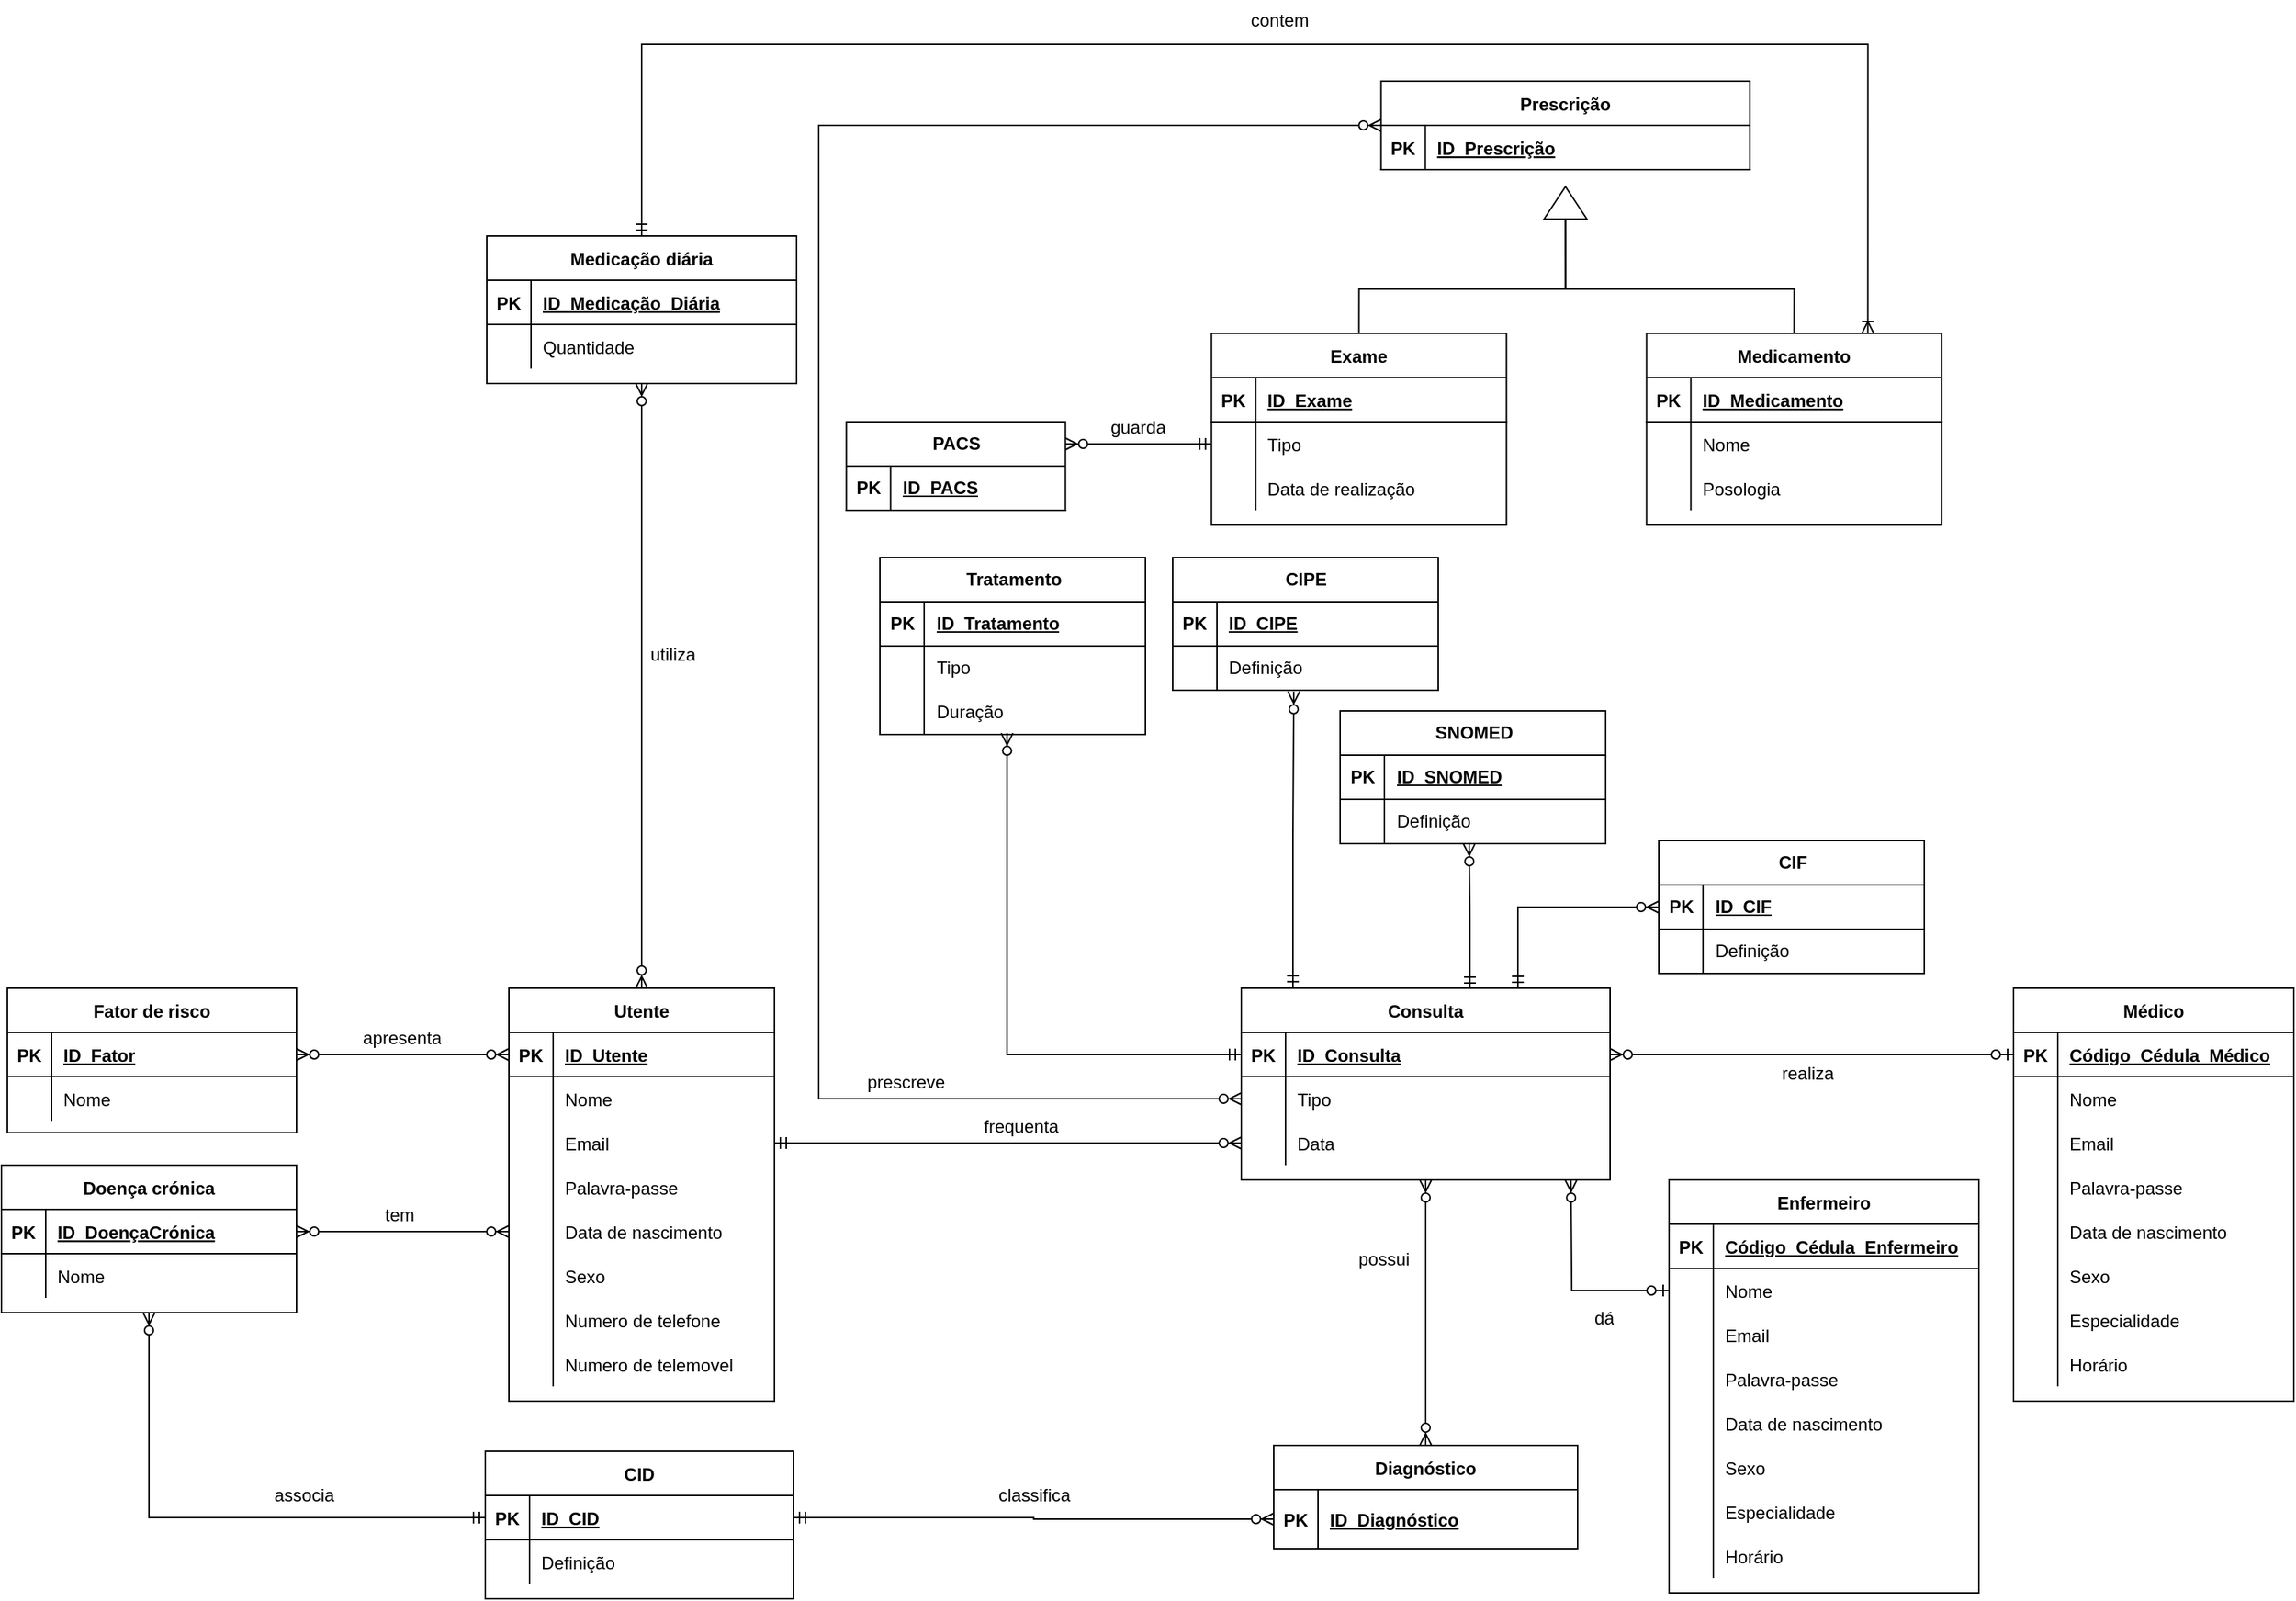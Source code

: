 <mxfile version="22.1.4" type="device">
  <diagram id="R2lEEEUBdFMjLlhIrx00" name="Page-1">
    <mxGraphModel dx="3804" dy="2403" grid="1" gridSize="10" guides="1" tooltips="1" connect="1" arrows="1" fold="1" page="1" pageScale="1" pageWidth="850" pageHeight="1100" math="0" shadow="0" extFonts="Permanent Marker^https://fonts.googleapis.com/css?family=Permanent+Marker">
      <root>
        <mxCell id="0" />
        <mxCell id="1" parent="0" />
        <mxCell id="C-vyLk0tnHw3VtMMgP7b-13" value="Prescrição" style="shape=table;startSize=30;container=1;collapsible=1;childLayout=tableLayout;fixedRows=1;rowLines=0;fontStyle=1;align=center;resizeLast=1;" parent="1" vertex="1">
          <mxGeometry x="431.25" y="-455" width="250" height="60" as="geometry" />
        </mxCell>
        <mxCell id="C-vyLk0tnHw3VtMMgP7b-14" value="" style="shape=partialRectangle;collapsible=0;dropTarget=0;pointerEvents=0;fillColor=none;points=[[0,0.5],[1,0.5]];portConstraint=eastwest;top=0;left=0;right=0;bottom=1;" parent="C-vyLk0tnHw3VtMMgP7b-13" vertex="1">
          <mxGeometry y="30" width="250" height="30" as="geometry" />
        </mxCell>
        <mxCell id="C-vyLk0tnHw3VtMMgP7b-15" value="PK" style="shape=partialRectangle;overflow=hidden;connectable=0;fillColor=none;top=0;left=0;bottom=0;right=0;fontStyle=1;" parent="C-vyLk0tnHw3VtMMgP7b-14" vertex="1">
          <mxGeometry width="30" height="30" as="geometry">
            <mxRectangle width="30" height="30" as="alternateBounds" />
          </mxGeometry>
        </mxCell>
        <mxCell id="C-vyLk0tnHw3VtMMgP7b-16" value="ID_Prescrição" style="shape=partialRectangle;overflow=hidden;connectable=0;fillColor=none;top=0;left=0;bottom=0;right=0;align=left;spacingLeft=6;fontStyle=5;" parent="C-vyLk0tnHw3VtMMgP7b-14" vertex="1">
          <mxGeometry x="30" width="220" height="30" as="geometry">
            <mxRectangle width="220" height="30" as="alternateBounds" />
          </mxGeometry>
        </mxCell>
        <mxCell id="C-vyLk0tnHw3VtMMgP7b-23" value="Medicação diária" style="shape=table;startSize=30;container=1;collapsible=1;childLayout=tableLayout;fixedRows=1;rowLines=0;fontStyle=1;align=center;resizeLast=1;" parent="1" vertex="1">
          <mxGeometry x="-175" y="-350" width="210" height="100" as="geometry" />
        </mxCell>
        <mxCell id="C-vyLk0tnHw3VtMMgP7b-24" value="" style="shape=partialRectangle;collapsible=0;dropTarget=0;pointerEvents=0;fillColor=none;points=[[0,0.5],[1,0.5]];portConstraint=eastwest;top=0;left=0;right=0;bottom=1;" parent="C-vyLk0tnHw3VtMMgP7b-23" vertex="1">
          <mxGeometry y="30" width="210" height="30" as="geometry" />
        </mxCell>
        <mxCell id="C-vyLk0tnHw3VtMMgP7b-25" value="PK" style="shape=partialRectangle;overflow=hidden;connectable=0;fillColor=none;top=0;left=0;bottom=0;right=0;fontStyle=1;" parent="C-vyLk0tnHw3VtMMgP7b-24" vertex="1">
          <mxGeometry width="30" height="30" as="geometry">
            <mxRectangle width="30" height="30" as="alternateBounds" />
          </mxGeometry>
        </mxCell>
        <mxCell id="C-vyLk0tnHw3VtMMgP7b-26" value="ID_Medicação_Diária" style="shape=partialRectangle;overflow=hidden;connectable=0;fillColor=none;top=0;left=0;bottom=0;right=0;align=left;spacingLeft=6;fontStyle=5;" parent="C-vyLk0tnHw3VtMMgP7b-24" vertex="1">
          <mxGeometry x="30" width="180" height="30" as="geometry">
            <mxRectangle width="180" height="30" as="alternateBounds" />
          </mxGeometry>
        </mxCell>
        <mxCell id="UzA9iLjYdCD1kHYzJ1ie-90" value="" style="shape=tableRow;horizontal=0;startSize=0;swimlaneHead=0;swimlaneBody=0;fillColor=none;collapsible=0;dropTarget=0;points=[[0,0.5],[1,0.5]];portConstraint=eastwest;top=0;left=0;right=0;bottom=0;" parent="C-vyLk0tnHw3VtMMgP7b-23" vertex="1">
          <mxGeometry y="60" width="210" height="30" as="geometry" />
        </mxCell>
        <mxCell id="UzA9iLjYdCD1kHYzJ1ie-91" value="" style="shape=partialRectangle;connectable=0;fillColor=none;top=0;left=0;bottom=0;right=0;editable=1;overflow=hidden;" parent="UzA9iLjYdCD1kHYzJ1ie-90" vertex="1">
          <mxGeometry width="30" height="30" as="geometry">
            <mxRectangle width="30" height="30" as="alternateBounds" />
          </mxGeometry>
        </mxCell>
        <mxCell id="UzA9iLjYdCD1kHYzJ1ie-92" value="Quantidade" style="shape=partialRectangle;connectable=0;fillColor=none;top=0;left=0;bottom=0;right=0;align=left;spacingLeft=6;overflow=hidden;" parent="UzA9iLjYdCD1kHYzJ1ie-90" vertex="1">
          <mxGeometry x="30" width="180" height="30" as="geometry">
            <mxRectangle width="180" height="30" as="alternateBounds" />
          </mxGeometry>
        </mxCell>
        <mxCell id="B-6rbLcPYMFbPIC1WZxQ-1" value="Doença crónica" style="shape=table;startSize=30;container=1;collapsible=1;childLayout=tableLayout;fixedRows=1;rowLines=0;fontStyle=1;align=center;resizeLast=1;" parent="1" vertex="1">
          <mxGeometry x="-504" y="280" width="200" height="100" as="geometry" />
        </mxCell>
        <mxCell id="B-6rbLcPYMFbPIC1WZxQ-2" value="" style="shape=partialRectangle;collapsible=0;dropTarget=0;pointerEvents=0;fillColor=none;points=[[0,0.5],[1,0.5]];portConstraint=eastwest;top=0;left=0;right=0;bottom=1;" parent="B-6rbLcPYMFbPIC1WZxQ-1" vertex="1">
          <mxGeometry y="30" width="200" height="30" as="geometry" />
        </mxCell>
        <mxCell id="B-6rbLcPYMFbPIC1WZxQ-3" value="PK" style="shape=partialRectangle;overflow=hidden;connectable=0;fillColor=none;top=0;left=0;bottom=0;right=0;fontStyle=1;" parent="B-6rbLcPYMFbPIC1WZxQ-2" vertex="1">
          <mxGeometry width="30" height="30" as="geometry">
            <mxRectangle width="30" height="30" as="alternateBounds" />
          </mxGeometry>
        </mxCell>
        <mxCell id="B-6rbLcPYMFbPIC1WZxQ-4" value="ID_DoençaCrónica" style="shape=partialRectangle;overflow=hidden;connectable=0;fillColor=none;top=0;left=0;bottom=0;right=0;align=left;spacingLeft=6;fontStyle=5;" parent="B-6rbLcPYMFbPIC1WZxQ-2" vertex="1">
          <mxGeometry x="30" width="170" height="30" as="geometry">
            <mxRectangle width="170" height="30" as="alternateBounds" />
          </mxGeometry>
        </mxCell>
        <mxCell id="B-6rbLcPYMFbPIC1WZxQ-5" value="" style="shape=partialRectangle;collapsible=0;dropTarget=0;pointerEvents=0;fillColor=none;points=[[0,0.5],[1,0.5]];portConstraint=eastwest;top=0;left=0;right=0;bottom=0;" parent="B-6rbLcPYMFbPIC1WZxQ-1" vertex="1">
          <mxGeometry y="60" width="200" height="30" as="geometry" />
        </mxCell>
        <mxCell id="B-6rbLcPYMFbPIC1WZxQ-6" value="" style="shape=partialRectangle;overflow=hidden;connectable=0;fillColor=none;top=0;left=0;bottom=0;right=0;" parent="B-6rbLcPYMFbPIC1WZxQ-5" vertex="1">
          <mxGeometry width="30" height="30" as="geometry">
            <mxRectangle width="30" height="30" as="alternateBounds" />
          </mxGeometry>
        </mxCell>
        <mxCell id="B-6rbLcPYMFbPIC1WZxQ-7" value="Nome" style="shape=partialRectangle;overflow=hidden;connectable=0;fillColor=none;top=0;left=0;bottom=0;right=0;align=left;spacingLeft=6;" parent="B-6rbLcPYMFbPIC1WZxQ-5" vertex="1">
          <mxGeometry x="30" width="170" height="30" as="geometry">
            <mxRectangle width="170" height="30" as="alternateBounds" />
          </mxGeometry>
        </mxCell>
        <mxCell id="B-6rbLcPYMFbPIC1WZxQ-8" value="Utente" style="shape=table;startSize=30;container=1;collapsible=1;childLayout=tableLayout;fixedRows=1;rowLines=0;fontStyle=1;align=center;resizeLast=1;" parent="1" vertex="1">
          <mxGeometry x="-160" y="160" width="180" height="280.0" as="geometry" />
        </mxCell>
        <mxCell id="B-6rbLcPYMFbPIC1WZxQ-9" value="" style="shape=partialRectangle;collapsible=0;dropTarget=0;pointerEvents=0;fillColor=none;points=[[0,0.5],[1,0.5]];portConstraint=eastwest;top=0;left=0;right=0;bottom=1;" parent="B-6rbLcPYMFbPIC1WZxQ-8" vertex="1">
          <mxGeometry y="30" width="180" height="30" as="geometry" />
        </mxCell>
        <mxCell id="B-6rbLcPYMFbPIC1WZxQ-10" value="PK" style="shape=partialRectangle;overflow=hidden;connectable=0;fillColor=none;top=0;left=0;bottom=0;right=0;fontStyle=1;" parent="B-6rbLcPYMFbPIC1WZxQ-9" vertex="1">
          <mxGeometry width="30" height="30" as="geometry">
            <mxRectangle width="30" height="30" as="alternateBounds" />
          </mxGeometry>
        </mxCell>
        <mxCell id="B-6rbLcPYMFbPIC1WZxQ-11" value="ID_Utente" style="shape=partialRectangle;overflow=hidden;connectable=0;fillColor=none;top=0;left=0;bottom=0;right=0;align=left;spacingLeft=6;fontStyle=5;" parent="B-6rbLcPYMFbPIC1WZxQ-9" vertex="1">
          <mxGeometry x="30" width="150" height="30" as="geometry">
            <mxRectangle width="150" height="30" as="alternateBounds" />
          </mxGeometry>
        </mxCell>
        <mxCell id="B-6rbLcPYMFbPIC1WZxQ-12" value="" style="shape=partialRectangle;collapsible=0;dropTarget=0;pointerEvents=0;fillColor=none;points=[[0,0.5],[1,0.5]];portConstraint=eastwest;top=0;left=0;right=0;bottom=0;" parent="B-6rbLcPYMFbPIC1WZxQ-8" vertex="1">
          <mxGeometry y="60" width="180" height="30" as="geometry" />
        </mxCell>
        <mxCell id="B-6rbLcPYMFbPIC1WZxQ-13" value="" style="shape=partialRectangle;overflow=hidden;connectable=0;fillColor=none;top=0;left=0;bottom=0;right=0;" parent="B-6rbLcPYMFbPIC1WZxQ-12" vertex="1">
          <mxGeometry width="30" height="30" as="geometry">
            <mxRectangle width="30" height="30" as="alternateBounds" />
          </mxGeometry>
        </mxCell>
        <mxCell id="B-6rbLcPYMFbPIC1WZxQ-14" value="Nome" style="shape=partialRectangle;overflow=hidden;connectable=0;fillColor=none;top=0;left=0;bottom=0;right=0;align=left;spacingLeft=6;" parent="B-6rbLcPYMFbPIC1WZxQ-12" vertex="1">
          <mxGeometry x="30" width="150" height="30" as="geometry">
            <mxRectangle width="150" height="30" as="alternateBounds" />
          </mxGeometry>
        </mxCell>
        <mxCell id="cwaRhpSlyB5uGAC2nTek-1" value="" style="shape=tableRow;horizontal=0;startSize=0;swimlaneHead=0;swimlaneBody=0;fillColor=none;collapsible=0;dropTarget=0;points=[[0,0.5],[1,0.5]];portConstraint=eastwest;top=0;left=0;right=0;bottom=0;" parent="B-6rbLcPYMFbPIC1WZxQ-8" vertex="1">
          <mxGeometry y="90" width="180" height="30" as="geometry" />
        </mxCell>
        <mxCell id="cwaRhpSlyB5uGAC2nTek-2" value="" style="shape=partialRectangle;connectable=0;fillColor=none;top=0;left=0;bottom=0;right=0;editable=1;overflow=hidden;" parent="cwaRhpSlyB5uGAC2nTek-1" vertex="1">
          <mxGeometry width="30" height="30" as="geometry">
            <mxRectangle width="30" height="30" as="alternateBounds" />
          </mxGeometry>
        </mxCell>
        <mxCell id="cwaRhpSlyB5uGAC2nTek-3" value="Email" style="shape=partialRectangle;connectable=0;fillColor=none;top=0;left=0;bottom=0;right=0;align=left;spacingLeft=6;overflow=hidden;" parent="cwaRhpSlyB5uGAC2nTek-1" vertex="1">
          <mxGeometry x="30" width="150" height="30" as="geometry">
            <mxRectangle width="150" height="30" as="alternateBounds" />
          </mxGeometry>
        </mxCell>
        <mxCell id="UzA9iLjYdCD1kHYzJ1ie-114" value="" style="shape=tableRow;horizontal=0;startSize=0;swimlaneHead=0;swimlaneBody=0;fillColor=none;collapsible=0;dropTarget=0;points=[[0,0.5],[1,0.5]];portConstraint=eastwest;top=0;left=0;right=0;bottom=0;" parent="B-6rbLcPYMFbPIC1WZxQ-8" vertex="1">
          <mxGeometry y="120" width="180" height="30" as="geometry" />
        </mxCell>
        <mxCell id="UzA9iLjYdCD1kHYzJ1ie-115" value="" style="shape=partialRectangle;connectable=0;fillColor=none;top=0;left=0;bottom=0;right=0;editable=1;overflow=hidden;" parent="UzA9iLjYdCD1kHYzJ1ie-114" vertex="1">
          <mxGeometry width="30" height="30" as="geometry">
            <mxRectangle width="30" height="30" as="alternateBounds" />
          </mxGeometry>
        </mxCell>
        <mxCell id="UzA9iLjYdCD1kHYzJ1ie-116" value="Palavra-passe" style="shape=partialRectangle;connectable=0;fillColor=none;top=0;left=0;bottom=0;right=0;align=left;spacingLeft=6;overflow=hidden;" parent="UzA9iLjYdCD1kHYzJ1ie-114" vertex="1">
          <mxGeometry x="30" width="150" height="30" as="geometry">
            <mxRectangle width="150" height="30" as="alternateBounds" />
          </mxGeometry>
        </mxCell>
        <mxCell id="UzA9iLjYdCD1kHYzJ1ie-76" value="" style="shape=tableRow;horizontal=0;startSize=0;swimlaneHead=0;swimlaneBody=0;fillColor=none;collapsible=0;dropTarget=0;points=[[0,0.5],[1,0.5]];portConstraint=eastwest;top=0;left=0;right=0;bottom=0;" parent="B-6rbLcPYMFbPIC1WZxQ-8" vertex="1">
          <mxGeometry y="150" width="180" height="30" as="geometry" />
        </mxCell>
        <mxCell id="UzA9iLjYdCD1kHYzJ1ie-77" value="" style="shape=partialRectangle;connectable=0;fillColor=none;top=0;left=0;bottom=0;right=0;editable=1;overflow=hidden;" parent="UzA9iLjYdCD1kHYzJ1ie-76" vertex="1">
          <mxGeometry width="30" height="30" as="geometry">
            <mxRectangle width="30" height="30" as="alternateBounds" />
          </mxGeometry>
        </mxCell>
        <mxCell id="UzA9iLjYdCD1kHYzJ1ie-78" value="Data de nascimento" style="shape=partialRectangle;connectable=0;fillColor=none;top=0;left=0;bottom=0;right=0;align=left;spacingLeft=6;overflow=hidden;" parent="UzA9iLjYdCD1kHYzJ1ie-76" vertex="1">
          <mxGeometry x="30" width="150" height="30" as="geometry">
            <mxRectangle width="150" height="30" as="alternateBounds" />
          </mxGeometry>
        </mxCell>
        <mxCell id="cwaRhpSlyB5uGAC2nTek-4" value="" style="shape=tableRow;horizontal=0;startSize=0;swimlaneHead=0;swimlaneBody=0;fillColor=none;collapsible=0;dropTarget=0;points=[[0,0.5],[1,0.5]];portConstraint=eastwest;top=0;left=0;right=0;bottom=0;" parent="B-6rbLcPYMFbPIC1WZxQ-8" vertex="1">
          <mxGeometry y="180" width="180" height="30" as="geometry" />
        </mxCell>
        <mxCell id="cwaRhpSlyB5uGAC2nTek-5" value="" style="shape=partialRectangle;connectable=0;fillColor=none;top=0;left=0;bottom=0;right=0;editable=1;overflow=hidden;" parent="cwaRhpSlyB5uGAC2nTek-4" vertex="1">
          <mxGeometry width="30" height="30" as="geometry">
            <mxRectangle width="30" height="30" as="alternateBounds" />
          </mxGeometry>
        </mxCell>
        <mxCell id="cwaRhpSlyB5uGAC2nTek-6" value="Sexo" style="shape=partialRectangle;connectable=0;fillColor=none;top=0;left=0;bottom=0;right=0;align=left;spacingLeft=6;overflow=hidden;" parent="cwaRhpSlyB5uGAC2nTek-4" vertex="1">
          <mxGeometry x="30" width="150" height="30" as="geometry">
            <mxRectangle width="150" height="30" as="alternateBounds" />
          </mxGeometry>
        </mxCell>
        <mxCell id="UzA9iLjYdCD1kHYzJ1ie-108" value="" style="shape=tableRow;horizontal=0;startSize=0;swimlaneHead=0;swimlaneBody=0;fillColor=none;collapsible=0;dropTarget=0;points=[[0,0.5],[1,0.5]];portConstraint=eastwest;top=0;left=0;right=0;bottom=0;" parent="B-6rbLcPYMFbPIC1WZxQ-8" vertex="1">
          <mxGeometry y="210" width="180" height="30" as="geometry" />
        </mxCell>
        <mxCell id="UzA9iLjYdCD1kHYzJ1ie-109" value="" style="shape=partialRectangle;connectable=0;fillColor=none;top=0;left=0;bottom=0;right=0;editable=1;overflow=hidden;" parent="UzA9iLjYdCD1kHYzJ1ie-108" vertex="1">
          <mxGeometry width="30" height="30" as="geometry">
            <mxRectangle width="30" height="30" as="alternateBounds" />
          </mxGeometry>
        </mxCell>
        <mxCell id="UzA9iLjYdCD1kHYzJ1ie-110" value="Numero de telefone" style="shape=partialRectangle;connectable=0;fillColor=none;top=0;left=0;bottom=0;right=0;align=left;spacingLeft=6;overflow=hidden;" parent="UzA9iLjYdCD1kHYzJ1ie-108" vertex="1">
          <mxGeometry x="30" width="150" height="30" as="geometry">
            <mxRectangle width="150" height="30" as="alternateBounds" />
          </mxGeometry>
        </mxCell>
        <mxCell id="UzA9iLjYdCD1kHYzJ1ie-127" value="" style="shape=tableRow;horizontal=0;startSize=0;swimlaneHead=0;swimlaneBody=0;fillColor=none;collapsible=0;dropTarget=0;points=[[0,0.5],[1,0.5]];portConstraint=eastwest;top=0;left=0;right=0;bottom=0;" parent="B-6rbLcPYMFbPIC1WZxQ-8" vertex="1">
          <mxGeometry y="240" width="180" height="30" as="geometry" />
        </mxCell>
        <mxCell id="UzA9iLjYdCD1kHYzJ1ie-128" value="" style="shape=partialRectangle;connectable=0;fillColor=none;top=0;left=0;bottom=0;right=0;editable=1;overflow=hidden;" parent="UzA9iLjYdCD1kHYzJ1ie-127" vertex="1">
          <mxGeometry width="30" height="30" as="geometry">
            <mxRectangle width="30" height="30" as="alternateBounds" />
          </mxGeometry>
        </mxCell>
        <mxCell id="UzA9iLjYdCD1kHYzJ1ie-129" value="Numero de telemovel" style="shape=partialRectangle;connectable=0;fillColor=none;top=0;left=0;bottom=0;right=0;align=left;spacingLeft=6;overflow=hidden;" parent="UzA9iLjYdCD1kHYzJ1ie-127" vertex="1">
          <mxGeometry x="30" width="150" height="30" as="geometry">
            <mxRectangle width="150" height="30" as="alternateBounds" />
          </mxGeometry>
        </mxCell>
        <mxCell id="B-6rbLcPYMFbPIC1WZxQ-15" value="Fator de risco" style="shape=table;startSize=30;container=1;collapsible=1;childLayout=tableLayout;fixedRows=1;rowLines=0;fontStyle=1;align=center;resizeLast=1;" parent="1" vertex="1">
          <mxGeometry x="-500" y="160" width="196" height="98" as="geometry" />
        </mxCell>
        <mxCell id="B-6rbLcPYMFbPIC1WZxQ-16" value="" style="shape=partialRectangle;collapsible=0;dropTarget=0;pointerEvents=0;fillColor=none;points=[[0,0.5],[1,0.5]];portConstraint=eastwest;top=0;left=0;right=0;bottom=1;" parent="B-6rbLcPYMFbPIC1WZxQ-15" vertex="1">
          <mxGeometry y="30" width="196" height="30" as="geometry" />
        </mxCell>
        <mxCell id="B-6rbLcPYMFbPIC1WZxQ-17" value="PK" style="shape=partialRectangle;overflow=hidden;connectable=0;fillColor=none;top=0;left=0;bottom=0;right=0;fontStyle=1;" parent="B-6rbLcPYMFbPIC1WZxQ-16" vertex="1">
          <mxGeometry width="30" height="30" as="geometry">
            <mxRectangle width="30" height="30" as="alternateBounds" />
          </mxGeometry>
        </mxCell>
        <mxCell id="B-6rbLcPYMFbPIC1WZxQ-18" value="ID_Fator" style="shape=partialRectangle;overflow=hidden;connectable=0;fillColor=none;top=0;left=0;bottom=0;right=0;align=left;spacingLeft=6;fontStyle=5;" parent="B-6rbLcPYMFbPIC1WZxQ-16" vertex="1">
          <mxGeometry x="30" width="166" height="30" as="geometry">
            <mxRectangle width="166" height="30" as="alternateBounds" />
          </mxGeometry>
        </mxCell>
        <mxCell id="B-6rbLcPYMFbPIC1WZxQ-19" value="" style="shape=partialRectangle;collapsible=0;dropTarget=0;pointerEvents=0;fillColor=none;points=[[0,0.5],[1,0.5]];portConstraint=eastwest;top=0;left=0;right=0;bottom=0;" parent="B-6rbLcPYMFbPIC1WZxQ-15" vertex="1">
          <mxGeometry y="60" width="196" height="30" as="geometry" />
        </mxCell>
        <mxCell id="B-6rbLcPYMFbPIC1WZxQ-20" value="" style="shape=partialRectangle;overflow=hidden;connectable=0;fillColor=none;top=0;left=0;bottom=0;right=0;" parent="B-6rbLcPYMFbPIC1WZxQ-19" vertex="1">
          <mxGeometry width="30" height="30" as="geometry">
            <mxRectangle width="30" height="30" as="alternateBounds" />
          </mxGeometry>
        </mxCell>
        <mxCell id="B-6rbLcPYMFbPIC1WZxQ-21" value="Nome" style="shape=partialRectangle;overflow=hidden;connectable=0;fillColor=none;top=0;left=0;bottom=0;right=0;align=left;spacingLeft=6;" parent="B-6rbLcPYMFbPIC1WZxQ-19" vertex="1">
          <mxGeometry x="30" width="166" height="30" as="geometry">
            <mxRectangle width="166" height="30" as="alternateBounds" />
          </mxGeometry>
        </mxCell>
        <mxCell id="B-6rbLcPYMFbPIC1WZxQ-29" value="Consulta" style="shape=table;startSize=30;container=1;collapsible=1;childLayout=tableLayout;fixedRows=1;rowLines=0;fontStyle=1;align=center;resizeLast=1;" parent="1" vertex="1">
          <mxGeometry x="336.5" y="160" width="250" height="130" as="geometry" />
        </mxCell>
        <mxCell id="B-6rbLcPYMFbPIC1WZxQ-30" value="" style="shape=partialRectangle;collapsible=0;dropTarget=0;pointerEvents=0;fillColor=none;points=[[0,0.5],[1,0.5]];portConstraint=eastwest;top=0;left=0;right=0;bottom=1;" parent="B-6rbLcPYMFbPIC1WZxQ-29" vertex="1">
          <mxGeometry y="30" width="250" height="30" as="geometry" />
        </mxCell>
        <mxCell id="B-6rbLcPYMFbPIC1WZxQ-31" value="PK" style="shape=partialRectangle;overflow=hidden;connectable=0;fillColor=none;top=0;left=0;bottom=0;right=0;fontStyle=1;" parent="B-6rbLcPYMFbPIC1WZxQ-30" vertex="1">
          <mxGeometry width="30" height="30" as="geometry">
            <mxRectangle width="30" height="30" as="alternateBounds" />
          </mxGeometry>
        </mxCell>
        <mxCell id="B-6rbLcPYMFbPIC1WZxQ-32" value="ID_Consulta" style="shape=partialRectangle;overflow=hidden;connectable=0;fillColor=none;top=0;left=0;bottom=0;right=0;align=left;spacingLeft=6;fontStyle=5;" parent="B-6rbLcPYMFbPIC1WZxQ-30" vertex="1">
          <mxGeometry x="30" width="220" height="30" as="geometry">
            <mxRectangle width="220" height="30" as="alternateBounds" />
          </mxGeometry>
        </mxCell>
        <mxCell id="B-6rbLcPYMFbPIC1WZxQ-33" value="" style="shape=partialRectangle;collapsible=0;dropTarget=0;pointerEvents=0;fillColor=none;points=[[0,0.5],[1,0.5]];portConstraint=eastwest;top=0;left=0;right=0;bottom=0;" parent="B-6rbLcPYMFbPIC1WZxQ-29" vertex="1">
          <mxGeometry y="60" width="250" height="30" as="geometry" />
        </mxCell>
        <mxCell id="B-6rbLcPYMFbPIC1WZxQ-34" value="" style="shape=partialRectangle;overflow=hidden;connectable=0;fillColor=none;top=0;left=0;bottom=0;right=0;" parent="B-6rbLcPYMFbPIC1WZxQ-33" vertex="1">
          <mxGeometry width="30" height="30" as="geometry">
            <mxRectangle width="30" height="30" as="alternateBounds" />
          </mxGeometry>
        </mxCell>
        <mxCell id="B-6rbLcPYMFbPIC1WZxQ-35" value="Tipo" style="shape=partialRectangle;overflow=hidden;connectable=0;fillColor=none;top=0;left=0;bottom=0;right=0;align=left;spacingLeft=6;" parent="B-6rbLcPYMFbPIC1WZxQ-33" vertex="1">
          <mxGeometry x="30" width="220" height="30" as="geometry">
            <mxRectangle width="220" height="30" as="alternateBounds" />
          </mxGeometry>
        </mxCell>
        <mxCell id="UzA9iLjYdCD1kHYzJ1ie-146" value="" style="shape=tableRow;horizontal=0;startSize=0;swimlaneHead=0;swimlaneBody=0;fillColor=none;collapsible=0;dropTarget=0;points=[[0,0.5],[1,0.5]];portConstraint=eastwest;top=0;left=0;right=0;bottom=0;" parent="B-6rbLcPYMFbPIC1WZxQ-29" vertex="1">
          <mxGeometry y="90" width="250" height="30" as="geometry" />
        </mxCell>
        <mxCell id="UzA9iLjYdCD1kHYzJ1ie-147" value="" style="shape=partialRectangle;connectable=0;fillColor=none;top=0;left=0;bottom=0;right=0;editable=1;overflow=hidden;" parent="UzA9iLjYdCD1kHYzJ1ie-146" vertex="1">
          <mxGeometry width="30" height="30" as="geometry">
            <mxRectangle width="30" height="30" as="alternateBounds" />
          </mxGeometry>
        </mxCell>
        <mxCell id="UzA9iLjYdCD1kHYzJ1ie-148" value="Data" style="shape=partialRectangle;connectable=0;fillColor=none;top=0;left=0;bottom=0;right=0;align=left;spacingLeft=6;overflow=hidden;" parent="UzA9iLjYdCD1kHYzJ1ie-146" vertex="1">
          <mxGeometry x="30" width="220" height="30" as="geometry">
            <mxRectangle width="220" height="30" as="alternateBounds" />
          </mxGeometry>
        </mxCell>
        <mxCell id="B-6rbLcPYMFbPIC1WZxQ-36" value="Diagnóstico" style="shape=table;startSize=30;container=1;collapsible=1;childLayout=tableLayout;fixedRows=1;rowLines=0;fontStyle=1;align=center;resizeLast=1;" parent="1" vertex="1">
          <mxGeometry x="358.5" y="470" width="206" height="70" as="geometry" />
        </mxCell>
        <mxCell id="B-6rbLcPYMFbPIC1WZxQ-37" value="" style="shape=partialRectangle;collapsible=0;dropTarget=0;pointerEvents=0;fillColor=none;points=[[0,0.5],[1,0.5]];portConstraint=eastwest;top=0;left=0;right=0;bottom=1;" parent="B-6rbLcPYMFbPIC1WZxQ-36" vertex="1">
          <mxGeometry y="30" width="206" height="40" as="geometry" />
        </mxCell>
        <mxCell id="B-6rbLcPYMFbPIC1WZxQ-38" value="PK" style="shape=partialRectangle;overflow=hidden;connectable=0;fillColor=none;top=0;left=0;bottom=0;right=0;fontStyle=1;" parent="B-6rbLcPYMFbPIC1WZxQ-37" vertex="1">
          <mxGeometry width="30" height="40" as="geometry">
            <mxRectangle width="30" height="40" as="alternateBounds" />
          </mxGeometry>
        </mxCell>
        <mxCell id="B-6rbLcPYMFbPIC1WZxQ-39" value="ID_Diagnóstico" style="shape=partialRectangle;overflow=hidden;connectable=0;fillColor=none;top=0;left=0;bottom=0;right=0;align=left;spacingLeft=6;fontStyle=5;" parent="B-6rbLcPYMFbPIC1WZxQ-37" vertex="1">
          <mxGeometry x="30" width="176" height="40" as="geometry">
            <mxRectangle width="176" height="40" as="alternateBounds" />
          </mxGeometry>
        </mxCell>
        <mxCell id="B-6rbLcPYMFbPIC1WZxQ-50" value="Medicamento" style="shape=table;startSize=30;container=1;collapsible=1;childLayout=tableLayout;fixedRows=1;rowLines=0;fontStyle=1;align=center;resizeLast=1;" parent="1" vertex="1">
          <mxGeometry x="611.25" y="-284" width="200" height="130" as="geometry" />
        </mxCell>
        <mxCell id="B-6rbLcPYMFbPIC1WZxQ-51" value="" style="shape=partialRectangle;collapsible=0;dropTarget=0;pointerEvents=0;fillColor=none;points=[[0,0.5],[1,0.5]];portConstraint=eastwest;top=0;left=0;right=0;bottom=1;" parent="B-6rbLcPYMFbPIC1WZxQ-50" vertex="1">
          <mxGeometry y="30" width="200" height="30" as="geometry" />
        </mxCell>
        <mxCell id="B-6rbLcPYMFbPIC1WZxQ-52" value="PK" style="shape=partialRectangle;overflow=hidden;connectable=0;fillColor=none;top=0;left=0;bottom=0;right=0;fontStyle=1;" parent="B-6rbLcPYMFbPIC1WZxQ-51" vertex="1">
          <mxGeometry width="30" height="30" as="geometry">
            <mxRectangle width="30" height="30" as="alternateBounds" />
          </mxGeometry>
        </mxCell>
        <mxCell id="B-6rbLcPYMFbPIC1WZxQ-53" value="ID_Medicamento" style="shape=partialRectangle;overflow=hidden;connectable=0;fillColor=none;top=0;left=0;bottom=0;right=0;align=left;spacingLeft=6;fontStyle=5;" parent="B-6rbLcPYMFbPIC1WZxQ-51" vertex="1">
          <mxGeometry x="30" width="170" height="30" as="geometry">
            <mxRectangle width="170" height="30" as="alternateBounds" />
          </mxGeometry>
        </mxCell>
        <mxCell id="B-6rbLcPYMFbPIC1WZxQ-54" value="" style="shape=partialRectangle;collapsible=0;dropTarget=0;pointerEvents=0;fillColor=none;points=[[0,0.5],[1,0.5]];portConstraint=eastwest;top=0;left=0;right=0;bottom=0;" parent="B-6rbLcPYMFbPIC1WZxQ-50" vertex="1">
          <mxGeometry y="60" width="200" height="30" as="geometry" />
        </mxCell>
        <mxCell id="B-6rbLcPYMFbPIC1WZxQ-55" value="" style="shape=partialRectangle;overflow=hidden;connectable=0;fillColor=none;top=0;left=0;bottom=0;right=0;" parent="B-6rbLcPYMFbPIC1WZxQ-54" vertex="1">
          <mxGeometry width="30" height="30" as="geometry">
            <mxRectangle width="30" height="30" as="alternateBounds" />
          </mxGeometry>
        </mxCell>
        <mxCell id="B-6rbLcPYMFbPIC1WZxQ-56" value="Nome" style="shape=partialRectangle;overflow=hidden;connectable=0;fillColor=none;top=0;left=0;bottom=0;right=0;align=left;spacingLeft=6;" parent="B-6rbLcPYMFbPIC1WZxQ-54" vertex="1">
          <mxGeometry x="30" width="170" height="30" as="geometry">
            <mxRectangle width="170" height="30" as="alternateBounds" />
          </mxGeometry>
        </mxCell>
        <mxCell id="B-6rbLcPYMFbPIC1WZxQ-111" value="" style="shape=tableRow;horizontal=0;startSize=0;swimlaneHead=0;swimlaneBody=0;fillColor=none;collapsible=0;dropTarget=0;points=[[0,0.5],[1,0.5]];portConstraint=eastwest;top=0;left=0;right=0;bottom=0;" parent="B-6rbLcPYMFbPIC1WZxQ-50" vertex="1">
          <mxGeometry y="90" width="200" height="30" as="geometry" />
        </mxCell>
        <mxCell id="B-6rbLcPYMFbPIC1WZxQ-112" value="" style="shape=partialRectangle;connectable=0;fillColor=none;top=0;left=0;bottom=0;right=0;editable=1;overflow=hidden;" parent="B-6rbLcPYMFbPIC1WZxQ-111" vertex="1">
          <mxGeometry width="30" height="30" as="geometry">
            <mxRectangle width="30" height="30" as="alternateBounds" />
          </mxGeometry>
        </mxCell>
        <mxCell id="B-6rbLcPYMFbPIC1WZxQ-113" value="Posologia" style="shape=partialRectangle;connectable=0;fillColor=none;top=0;left=0;bottom=0;right=0;align=left;spacingLeft=6;overflow=hidden;" parent="B-6rbLcPYMFbPIC1WZxQ-111" vertex="1">
          <mxGeometry x="30" width="170" height="30" as="geometry">
            <mxRectangle width="170" height="30" as="alternateBounds" />
          </mxGeometry>
        </mxCell>
        <mxCell id="B-6rbLcPYMFbPIC1WZxQ-57" value="Exame" style="shape=table;startSize=30;container=1;collapsible=1;childLayout=tableLayout;fixedRows=1;rowLines=0;fontStyle=1;align=center;resizeLast=1;" parent="1" vertex="1">
          <mxGeometry x="316.25" y="-284" width="200" height="130" as="geometry" />
        </mxCell>
        <mxCell id="B-6rbLcPYMFbPIC1WZxQ-58" value="" style="shape=partialRectangle;collapsible=0;dropTarget=0;pointerEvents=0;fillColor=none;points=[[0,0.5],[1,0.5]];portConstraint=eastwest;top=0;left=0;right=0;bottom=1;" parent="B-6rbLcPYMFbPIC1WZxQ-57" vertex="1">
          <mxGeometry y="30" width="200" height="30" as="geometry" />
        </mxCell>
        <mxCell id="B-6rbLcPYMFbPIC1WZxQ-59" value="PK" style="shape=partialRectangle;overflow=hidden;connectable=0;fillColor=none;top=0;left=0;bottom=0;right=0;fontStyle=1;" parent="B-6rbLcPYMFbPIC1WZxQ-58" vertex="1">
          <mxGeometry width="30" height="30" as="geometry">
            <mxRectangle width="30" height="30" as="alternateBounds" />
          </mxGeometry>
        </mxCell>
        <mxCell id="B-6rbLcPYMFbPIC1WZxQ-60" value="ID_Exame" style="shape=partialRectangle;overflow=hidden;connectable=0;fillColor=none;top=0;left=0;bottom=0;right=0;align=left;spacingLeft=6;fontStyle=5;" parent="B-6rbLcPYMFbPIC1WZxQ-58" vertex="1">
          <mxGeometry x="30" width="170" height="30" as="geometry">
            <mxRectangle width="170" height="30" as="alternateBounds" />
          </mxGeometry>
        </mxCell>
        <mxCell id="B-6rbLcPYMFbPIC1WZxQ-61" value="" style="shape=partialRectangle;collapsible=0;dropTarget=0;pointerEvents=0;fillColor=none;points=[[0,0.5],[1,0.5]];portConstraint=eastwest;top=0;left=0;right=0;bottom=0;" parent="B-6rbLcPYMFbPIC1WZxQ-57" vertex="1">
          <mxGeometry y="60" width="200" height="30" as="geometry" />
        </mxCell>
        <mxCell id="B-6rbLcPYMFbPIC1WZxQ-62" value="" style="shape=partialRectangle;overflow=hidden;connectable=0;fillColor=none;top=0;left=0;bottom=0;right=0;" parent="B-6rbLcPYMFbPIC1WZxQ-61" vertex="1">
          <mxGeometry width="30" height="30" as="geometry">
            <mxRectangle width="30" height="30" as="alternateBounds" />
          </mxGeometry>
        </mxCell>
        <mxCell id="B-6rbLcPYMFbPIC1WZxQ-63" value="Tipo" style="shape=partialRectangle;overflow=hidden;connectable=0;fillColor=none;top=0;left=0;bottom=0;right=0;align=left;spacingLeft=6;" parent="B-6rbLcPYMFbPIC1WZxQ-61" vertex="1">
          <mxGeometry x="30" width="170" height="30" as="geometry">
            <mxRectangle width="170" height="30" as="alternateBounds" />
          </mxGeometry>
        </mxCell>
        <mxCell id="B-6rbLcPYMFbPIC1WZxQ-114" value="" style="shape=tableRow;horizontal=0;startSize=0;swimlaneHead=0;swimlaneBody=0;fillColor=none;collapsible=0;dropTarget=0;points=[[0,0.5],[1,0.5]];portConstraint=eastwest;top=0;left=0;right=0;bottom=0;" parent="B-6rbLcPYMFbPIC1WZxQ-57" vertex="1">
          <mxGeometry y="90" width="200" height="30" as="geometry" />
        </mxCell>
        <mxCell id="B-6rbLcPYMFbPIC1WZxQ-115" value="" style="shape=partialRectangle;connectable=0;fillColor=none;top=0;left=0;bottom=0;right=0;editable=1;overflow=hidden;" parent="B-6rbLcPYMFbPIC1WZxQ-114" vertex="1">
          <mxGeometry width="30" height="30" as="geometry">
            <mxRectangle width="30" height="30" as="alternateBounds" />
          </mxGeometry>
        </mxCell>
        <mxCell id="B-6rbLcPYMFbPIC1WZxQ-116" value="Data de realização" style="shape=partialRectangle;connectable=0;fillColor=none;top=0;left=0;bottom=0;right=0;align=left;spacingLeft=6;overflow=hidden;" parent="B-6rbLcPYMFbPIC1WZxQ-114" vertex="1">
          <mxGeometry x="30" width="170" height="30" as="geometry">
            <mxRectangle width="170" height="30" as="alternateBounds" />
          </mxGeometry>
        </mxCell>
        <mxCell id="B-6rbLcPYMFbPIC1WZxQ-64" value="Médico" style="shape=table;startSize=30;container=1;collapsible=1;childLayout=tableLayout;fixedRows=1;rowLines=0;fontStyle=1;align=center;resizeLast=1;" parent="1" vertex="1">
          <mxGeometry x="860" y="160" width="190" height="280.0" as="geometry" />
        </mxCell>
        <mxCell id="B-6rbLcPYMFbPIC1WZxQ-65" value="" style="shape=partialRectangle;collapsible=0;dropTarget=0;pointerEvents=0;fillColor=none;points=[[0,0.5],[1,0.5]];portConstraint=eastwest;top=0;left=0;right=0;bottom=1;" parent="B-6rbLcPYMFbPIC1WZxQ-64" vertex="1">
          <mxGeometry y="30" width="190" height="30" as="geometry" />
        </mxCell>
        <mxCell id="B-6rbLcPYMFbPIC1WZxQ-66" value="PK" style="shape=partialRectangle;overflow=hidden;connectable=0;fillColor=none;top=0;left=0;bottom=0;right=0;fontStyle=1;" parent="B-6rbLcPYMFbPIC1WZxQ-65" vertex="1">
          <mxGeometry width="30" height="30" as="geometry">
            <mxRectangle width="30" height="30" as="alternateBounds" />
          </mxGeometry>
        </mxCell>
        <mxCell id="B-6rbLcPYMFbPIC1WZxQ-67" value="Código_Cédula_Médico" style="shape=partialRectangle;overflow=hidden;connectable=0;fillColor=none;top=0;left=0;bottom=0;right=0;align=left;spacingLeft=6;fontStyle=5;" parent="B-6rbLcPYMFbPIC1WZxQ-65" vertex="1">
          <mxGeometry x="30" width="160" height="30" as="geometry">
            <mxRectangle width="160" height="30" as="alternateBounds" />
          </mxGeometry>
        </mxCell>
        <mxCell id="B-6rbLcPYMFbPIC1WZxQ-79" value="" style="shape=partialRectangle;collapsible=0;dropTarget=0;pointerEvents=0;fillColor=none;points=[[0,0.5],[1,0.5]];portConstraint=eastwest;top=0;left=0;right=0;bottom=0;" parent="B-6rbLcPYMFbPIC1WZxQ-64" vertex="1">
          <mxGeometry y="60" width="190" height="30" as="geometry" />
        </mxCell>
        <mxCell id="B-6rbLcPYMFbPIC1WZxQ-80" value="" style="shape=partialRectangle;overflow=hidden;connectable=0;fillColor=none;top=0;left=0;bottom=0;right=0;" parent="B-6rbLcPYMFbPIC1WZxQ-79" vertex="1">
          <mxGeometry width="30" height="30" as="geometry">
            <mxRectangle width="30" height="30" as="alternateBounds" />
          </mxGeometry>
        </mxCell>
        <mxCell id="B-6rbLcPYMFbPIC1WZxQ-81" value="Nome" style="shape=partialRectangle;overflow=hidden;connectable=0;fillColor=none;top=0;left=0;bottom=0;right=0;align=left;spacingLeft=6;" parent="B-6rbLcPYMFbPIC1WZxQ-79" vertex="1">
          <mxGeometry x="30" width="160" height="30" as="geometry">
            <mxRectangle width="160" height="30" as="alternateBounds" />
          </mxGeometry>
        </mxCell>
        <mxCell id="B-6rbLcPYMFbPIC1WZxQ-68" value="" style="shape=partialRectangle;collapsible=0;dropTarget=0;pointerEvents=0;fillColor=none;points=[[0,0.5],[1,0.5]];portConstraint=eastwest;top=0;left=0;right=0;bottom=0;" parent="B-6rbLcPYMFbPIC1WZxQ-64" vertex="1">
          <mxGeometry y="90" width="190" height="30" as="geometry" />
        </mxCell>
        <mxCell id="B-6rbLcPYMFbPIC1WZxQ-69" value="" style="shape=partialRectangle;overflow=hidden;connectable=0;fillColor=none;top=0;left=0;bottom=0;right=0;" parent="B-6rbLcPYMFbPIC1WZxQ-68" vertex="1">
          <mxGeometry width="30" height="30" as="geometry">
            <mxRectangle width="30" height="30" as="alternateBounds" />
          </mxGeometry>
        </mxCell>
        <mxCell id="B-6rbLcPYMFbPIC1WZxQ-70" value="Email" style="shape=partialRectangle;overflow=hidden;connectable=0;fillColor=none;top=0;left=0;bottom=0;right=0;align=left;spacingLeft=6;" parent="B-6rbLcPYMFbPIC1WZxQ-68" vertex="1">
          <mxGeometry x="30" width="160" height="30" as="geometry">
            <mxRectangle width="160" height="30" as="alternateBounds" />
          </mxGeometry>
        </mxCell>
        <mxCell id="UzA9iLjYdCD1kHYzJ1ie-9" value="" style="shape=tableRow;horizontal=0;startSize=0;swimlaneHead=0;swimlaneBody=0;fillColor=none;collapsible=0;dropTarget=0;points=[[0,0.5],[1,0.5]];portConstraint=eastwest;top=0;left=0;right=0;bottom=0;" parent="B-6rbLcPYMFbPIC1WZxQ-64" vertex="1">
          <mxGeometry y="120" width="190" height="30" as="geometry" />
        </mxCell>
        <mxCell id="UzA9iLjYdCD1kHYzJ1ie-10" value="" style="shape=partialRectangle;connectable=0;fillColor=none;top=0;left=0;bottom=0;right=0;editable=1;overflow=hidden;" parent="UzA9iLjYdCD1kHYzJ1ie-9" vertex="1">
          <mxGeometry width="30" height="30" as="geometry">
            <mxRectangle width="30" height="30" as="alternateBounds" />
          </mxGeometry>
        </mxCell>
        <mxCell id="UzA9iLjYdCD1kHYzJ1ie-11" value="Palavra-passe" style="shape=partialRectangle;connectable=0;fillColor=none;top=0;left=0;bottom=0;right=0;align=left;spacingLeft=6;overflow=hidden;" parent="UzA9iLjYdCD1kHYzJ1ie-9" vertex="1">
          <mxGeometry x="30" width="160" height="30" as="geometry">
            <mxRectangle width="160" height="30" as="alternateBounds" />
          </mxGeometry>
        </mxCell>
        <mxCell id="UzA9iLjYdCD1kHYzJ1ie-102" value="" style="shape=tableRow;horizontal=0;startSize=0;swimlaneHead=0;swimlaneBody=0;fillColor=none;collapsible=0;dropTarget=0;points=[[0,0.5],[1,0.5]];portConstraint=eastwest;top=0;left=0;right=0;bottom=0;" parent="B-6rbLcPYMFbPIC1WZxQ-64" vertex="1">
          <mxGeometry y="150" width="190" height="30" as="geometry" />
        </mxCell>
        <mxCell id="UzA9iLjYdCD1kHYzJ1ie-103" value="" style="shape=partialRectangle;connectable=0;fillColor=none;top=0;left=0;bottom=0;right=0;editable=1;overflow=hidden;" parent="UzA9iLjYdCD1kHYzJ1ie-102" vertex="1">
          <mxGeometry width="30" height="30" as="geometry">
            <mxRectangle width="30" height="30" as="alternateBounds" />
          </mxGeometry>
        </mxCell>
        <mxCell id="UzA9iLjYdCD1kHYzJ1ie-104" value="Data de nascimento" style="shape=partialRectangle;connectable=0;fillColor=none;top=0;left=0;bottom=0;right=0;align=left;spacingLeft=6;overflow=hidden;" parent="UzA9iLjYdCD1kHYzJ1ie-102" vertex="1">
          <mxGeometry x="30" width="160" height="30" as="geometry">
            <mxRectangle width="160" height="30" as="alternateBounds" />
          </mxGeometry>
        </mxCell>
        <mxCell id="UzA9iLjYdCD1kHYzJ1ie-105" value="" style="shape=tableRow;horizontal=0;startSize=0;swimlaneHead=0;swimlaneBody=0;fillColor=none;collapsible=0;dropTarget=0;points=[[0,0.5],[1,0.5]];portConstraint=eastwest;top=0;left=0;right=0;bottom=0;" parent="B-6rbLcPYMFbPIC1WZxQ-64" vertex="1">
          <mxGeometry y="180" width="190" height="30" as="geometry" />
        </mxCell>
        <mxCell id="UzA9iLjYdCD1kHYzJ1ie-106" value="" style="shape=partialRectangle;connectable=0;fillColor=none;top=0;left=0;bottom=0;right=0;editable=1;overflow=hidden;" parent="UzA9iLjYdCD1kHYzJ1ie-105" vertex="1">
          <mxGeometry width="30" height="30" as="geometry">
            <mxRectangle width="30" height="30" as="alternateBounds" />
          </mxGeometry>
        </mxCell>
        <mxCell id="UzA9iLjYdCD1kHYzJ1ie-107" value="Sexo" style="shape=partialRectangle;connectable=0;fillColor=none;top=0;left=0;bottom=0;right=0;align=left;spacingLeft=6;overflow=hidden;" parent="UzA9iLjYdCD1kHYzJ1ie-105" vertex="1">
          <mxGeometry x="30" width="160" height="30" as="geometry">
            <mxRectangle width="160" height="30" as="alternateBounds" />
          </mxGeometry>
        </mxCell>
        <mxCell id="UzA9iLjYdCD1kHYzJ1ie-138" value="" style="shape=tableRow;horizontal=0;startSize=0;swimlaneHead=0;swimlaneBody=0;fillColor=none;collapsible=0;dropTarget=0;points=[[0,0.5],[1,0.5]];portConstraint=eastwest;top=0;left=0;right=0;bottom=0;" parent="B-6rbLcPYMFbPIC1WZxQ-64" vertex="1">
          <mxGeometry y="210" width="190" height="30" as="geometry" />
        </mxCell>
        <mxCell id="UzA9iLjYdCD1kHYzJ1ie-139" value="" style="shape=partialRectangle;connectable=0;fillColor=none;top=0;left=0;bottom=0;right=0;editable=1;overflow=hidden;" parent="UzA9iLjYdCD1kHYzJ1ie-138" vertex="1">
          <mxGeometry width="30" height="30" as="geometry">
            <mxRectangle width="30" height="30" as="alternateBounds" />
          </mxGeometry>
        </mxCell>
        <mxCell id="UzA9iLjYdCD1kHYzJ1ie-140" value="Especialidade" style="shape=partialRectangle;connectable=0;fillColor=none;top=0;left=0;bottom=0;right=0;align=left;spacingLeft=6;overflow=hidden;" parent="UzA9iLjYdCD1kHYzJ1ie-138" vertex="1">
          <mxGeometry x="30" width="160" height="30" as="geometry">
            <mxRectangle width="160" height="30" as="alternateBounds" />
          </mxGeometry>
        </mxCell>
        <mxCell id="UzA9iLjYdCD1kHYzJ1ie-150" value="" style="shape=tableRow;horizontal=0;startSize=0;swimlaneHead=0;swimlaneBody=0;fillColor=none;collapsible=0;dropTarget=0;points=[[0,0.5],[1,0.5]];portConstraint=eastwest;top=0;left=0;right=0;bottom=0;" parent="B-6rbLcPYMFbPIC1WZxQ-64" vertex="1">
          <mxGeometry y="240" width="190" height="30" as="geometry" />
        </mxCell>
        <mxCell id="UzA9iLjYdCD1kHYzJ1ie-151" value="" style="shape=partialRectangle;connectable=0;fillColor=none;top=0;left=0;bottom=0;right=0;editable=1;overflow=hidden;" parent="UzA9iLjYdCD1kHYzJ1ie-150" vertex="1">
          <mxGeometry width="30" height="30" as="geometry">
            <mxRectangle width="30" height="30" as="alternateBounds" />
          </mxGeometry>
        </mxCell>
        <mxCell id="UzA9iLjYdCD1kHYzJ1ie-152" value="Horário" style="shape=partialRectangle;connectable=0;fillColor=none;top=0;left=0;bottom=0;right=0;align=left;spacingLeft=6;overflow=hidden;" parent="UzA9iLjYdCD1kHYzJ1ie-150" vertex="1">
          <mxGeometry x="30" width="160" height="30" as="geometry">
            <mxRectangle width="160" height="30" as="alternateBounds" />
          </mxGeometry>
        </mxCell>
        <mxCell id="B-6rbLcPYMFbPIC1WZxQ-71" value="Enfermeiro" style="shape=table;startSize=30;container=1;collapsible=1;childLayout=tableLayout;fixedRows=1;rowLines=0;fontStyle=1;align=center;resizeLast=1;" parent="1" vertex="1">
          <mxGeometry x="626.5" y="290" width="210" height="280" as="geometry" />
        </mxCell>
        <mxCell id="B-6rbLcPYMFbPIC1WZxQ-72" value="" style="shape=partialRectangle;collapsible=0;dropTarget=0;pointerEvents=0;fillColor=none;points=[[0,0.5],[1,0.5]];portConstraint=eastwest;top=0;left=0;right=0;bottom=1;" parent="B-6rbLcPYMFbPIC1WZxQ-71" vertex="1">
          <mxGeometry y="30" width="210" height="30" as="geometry" />
        </mxCell>
        <mxCell id="B-6rbLcPYMFbPIC1WZxQ-73" value="PK" style="shape=partialRectangle;overflow=hidden;connectable=0;fillColor=none;top=0;left=0;bottom=0;right=0;fontStyle=1;" parent="B-6rbLcPYMFbPIC1WZxQ-72" vertex="1">
          <mxGeometry width="30" height="30" as="geometry">
            <mxRectangle width="30" height="30" as="alternateBounds" />
          </mxGeometry>
        </mxCell>
        <mxCell id="B-6rbLcPYMFbPIC1WZxQ-74" value="Código_Cédula_Enfermeiro" style="shape=partialRectangle;overflow=hidden;connectable=0;fillColor=none;top=0;left=0;bottom=0;right=0;align=left;spacingLeft=6;fontStyle=5;" parent="B-6rbLcPYMFbPIC1WZxQ-72" vertex="1">
          <mxGeometry x="30" width="180" height="30" as="geometry">
            <mxRectangle width="180" height="30" as="alternateBounds" />
          </mxGeometry>
        </mxCell>
        <mxCell id="B-6rbLcPYMFbPIC1WZxQ-75" value="" style="shape=partialRectangle;collapsible=0;dropTarget=0;pointerEvents=0;fillColor=none;points=[[0,0.5],[1,0.5]];portConstraint=eastwest;top=0;left=0;right=0;bottom=0;" parent="B-6rbLcPYMFbPIC1WZxQ-71" vertex="1">
          <mxGeometry y="60" width="210" height="30" as="geometry" />
        </mxCell>
        <mxCell id="B-6rbLcPYMFbPIC1WZxQ-76" value="" style="shape=partialRectangle;overflow=hidden;connectable=0;fillColor=none;top=0;left=0;bottom=0;right=0;" parent="B-6rbLcPYMFbPIC1WZxQ-75" vertex="1">
          <mxGeometry width="30" height="30" as="geometry">
            <mxRectangle width="30" height="30" as="alternateBounds" />
          </mxGeometry>
        </mxCell>
        <mxCell id="B-6rbLcPYMFbPIC1WZxQ-77" value="Nome" style="shape=partialRectangle;overflow=hidden;connectable=0;fillColor=none;top=0;left=0;bottom=0;right=0;align=left;spacingLeft=6;" parent="B-6rbLcPYMFbPIC1WZxQ-75" vertex="1">
          <mxGeometry x="30" width="180" height="30" as="geometry">
            <mxRectangle width="180" height="30" as="alternateBounds" />
          </mxGeometry>
        </mxCell>
        <mxCell id="UzA9iLjYdCD1kHYzJ1ie-31" value="" style="shape=tableRow;horizontal=0;startSize=0;swimlaneHead=0;swimlaneBody=0;fillColor=none;collapsible=0;dropTarget=0;points=[[0,0.5],[1,0.5]];portConstraint=eastwest;top=0;left=0;right=0;bottom=0;" parent="B-6rbLcPYMFbPIC1WZxQ-71" vertex="1">
          <mxGeometry y="90" width="210" height="30" as="geometry" />
        </mxCell>
        <mxCell id="UzA9iLjYdCD1kHYzJ1ie-32" value="" style="shape=partialRectangle;connectable=0;fillColor=none;top=0;left=0;bottom=0;right=0;editable=1;overflow=hidden;" parent="UzA9iLjYdCD1kHYzJ1ie-31" vertex="1">
          <mxGeometry width="30" height="30" as="geometry">
            <mxRectangle width="30" height="30" as="alternateBounds" />
          </mxGeometry>
        </mxCell>
        <mxCell id="UzA9iLjYdCD1kHYzJ1ie-33" value="Email" style="shape=partialRectangle;connectable=0;fillColor=none;top=0;left=0;bottom=0;right=0;align=left;spacingLeft=6;overflow=hidden;" parent="UzA9iLjYdCD1kHYzJ1ie-31" vertex="1">
          <mxGeometry x="30" width="180" height="30" as="geometry">
            <mxRectangle width="180" height="30" as="alternateBounds" />
          </mxGeometry>
        </mxCell>
        <mxCell id="UzA9iLjYdCD1kHYzJ1ie-34" value="" style="shape=tableRow;horizontal=0;startSize=0;swimlaneHead=0;swimlaneBody=0;fillColor=none;collapsible=0;dropTarget=0;points=[[0,0.5],[1,0.5]];portConstraint=eastwest;top=0;left=0;right=0;bottom=0;" parent="B-6rbLcPYMFbPIC1WZxQ-71" vertex="1">
          <mxGeometry y="120" width="210" height="30" as="geometry" />
        </mxCell>
        <mxCell id="UzA9iLjYdCD1kHYzJ1ie-35" value="" style="shape=partialRectangle;connectable=0;fillColor=none;top=0;left=0;bottom=0;right=0;editable=1;overflow=hidden;" parent="UzA9iLjYdCD1kHYzJ1ie-34" vertex="1">
          <mxGeometry width="30" height="30" as="geometry">
            <mxRectangle width="30" height="30" as="alternateBounds" />
          </mxGeometry>
        </mxCell>
        <mxCell id="UzA9iLjYdCD1kHYzJ1ie-36" value="Palavra-passe" style="shape=partialRectangle;connectable=0;fillColor=none;top=0;left=0;bottom=0;right=0;align=left;spacingLeft=6;overflow=hidden;" parent="UzA9iLjYdCD1kHYzJ1ie-34" vertex="1">
          <mxGeometry x="30" width="180" height="30" as="geometry">
            <mxRectangle width="180" height="30" as="alternateBounds" />
          </mxGeometry>
        </mxCell>
        <mxCell id="UzA9iLjYdCD1kHYzJ1ie-131" value="" style="shape=tableRow;horizontal=0;startSize=0;swimlaneHead=0;swimlaneBody=0;fillColor=none;collapsible=0;dropTarget=0;points=[[0,0.5],[1,0.5]];portConstraint=eastwest;top=0;left=0;right=0;bottom=0;" parent="B-6rbLcPYMFbPIC1WZxQ-71" vertex="1">
          <mxGeometry y="150" width="210" height="30" as="geometry" />
        </mxCell>
        <mxCell id="UzA9iLjYdCD1kHYzJ1ie-132" value="" style="shape=partialRectangle;connectable=0;fillColor=none;top=0;left=0;bottom=0;right=0;editable=1;overflow=hidden;" parent="UzA9iLjYdCD1kHYzJ1ie-131" vertex="1">
          <mxGeometry width="30" height="30" as="geometry">
            <mxRectangle width="30" height="30" as="alternateBounds" />
          </mxGeometry>
        </mxCell>
        <mxCell id="UzA9iLjYdCD1kHYzJ1ie-133" value="Data de nascimento" style="shape=partialRectangle;connectable=0;fillColor=none;top=0;left=0;bottom=0;right=0;align=left;spacingLeft=6;overflow=hidden;" parent="UzA9iLjYdCD1kHYzJ1ie-131" vertex="1">
          <mxGeometry x="30" width="180" height="30" as="geometry">
            <mxRectangle width="180" height="30" as="alternateBounds" />
          </mxGeometry>
        </mxCell>
        <mxCell id="UzA9iLjYdCD1kHYzJ1ie-134" value="" style="shape=tableRow;horizontal=0;startSize=0;swimlaneHead=0;swimlaneBody=0;fillColor=none;collapsible=0;dropTarget=0;points=[[0,0.5],[1,0.5]];portConstraint=eastwest;top=0;left=0;right=0;bottom=0;" parent="B-6rbLcPYMFbPIC1WZxQ-71" vertex="1">
          <mxGeometry y="180" width="210" height="30" as="geometry" />
        </mxCell>
        <mxCell id="UzA9iLjYdCD1kHYzJ1ie-135" value="" style="shape=partialRectangle;connectable=0;fillColor=none;top=0;left=0;bottom=0;right=0;editable=1;overflow=hidden;" parent="UzA9iLjYdCD1kHYzJ1ie-134" vertex="1">
          <mxGeometry width="30" height="30" as="geometry">
            <mxRectangle width="30" height="30" as="alternateBounds" />
          </mxGeometry>
        </mxCell>
        <mxCell id="UzA9iLjYdCD1kHYzJ1ie-136" value="Sexo" style="shape=partialRectangle;connectable=0;fillColor=none;top=0;left=0;bottom=0;right=0;align=left;spacingLeft=6;overflow=hidden;" parent="UzA9iLjYdCD1kHYzJ1ie-134" vertex="1">
          <mxGeometry x="30" width="180" height="30" as="geometry">
            <mxRectangle width="180" height="30" as="alternateBounds" />
          </mxGeometry>
        </mxCell>
        <mxCell id="UzA9iLjYdCD1kHYzJ1ie-142" value="" style="shape=tableRow;horizontal=0;startSize=0;swimlaneHead=0;swimlaneBody=0;fillColor=none;collapsible=0;dropTarget=0;points=[[0,0.5],[1,0.5]];portConstraint=eastwest;top=0;left=0;right=0;bottom=0;" parent="B-6rbLcPYMFbPIC1WZxQ-71" vertex="1">
          <mxGeometry y="210" width="210" height="30" as="geometry" />
        </mxCell>
        <mxCell id="UzA9iLjYdCD1kHYzJ1ie-143" value="" style="shape=partialRectangle;connectable=0;fillColor=none;top=0;left=0;bottom=0;right=0;editable=1;overflow=hidden;" parent="UzA9iLjYdCD1kHYzJ1ie-142" vertex="1">
          <mxGeometry width="30" height="30" as="geometry">
            <mxRectangle width="30" height="30" as="alternateBounds" />
          </mxGeometry>
        </mxCell>
        <mxCell id="UzA9iLjYdCD1kHYzJ1ie-144" value="Especialidade" style="shape=partialRectangle;connectable=0;fillColor=none;top=0;left=0;bottom=0;right=0;align=left;spacingLeft=6;overflow=hidden;" parent="UzA9iLjYdCD1kHYzJ1ie-142" vertex="1">
          <mxGeometry x="30" width="180" height="30" as="geometry">
            <mxRectangle width="180" height="30" as="alternateBounds" />
          </mxGeometry>
        </mxCell>
        <mxCell id="UzA9iLjYdCD1kHYzJ1ie-154" value="" style="shape=tableRow;horizontal=0;startSize=0;swimlaneHead=0;swimlaneBody=0;fillColor=none;collapsible=0;dropTarget=0;points=[[0,0.5],[1,0.5]];portConstraint=eastwest;top=0;left=0;right=0;bottom=0;" parent="B-6rbLcPYMFbPIC1WZxQ-71" vertex="1">
          <mxGeometry y="240" width="210" height="30" as="geometry" />
        </mxCell>
        <mxCell id="UzA9iLjYdCD1kHYzJ1ie-155" value="" style="shape=partialRectangle;connectable=0;fillColor=none;top=0;left=0;bottom=0;right=0;editable=1;overflow=hidden;" parent="UzA9iLjYdCD1kHYzJ1ie-154" vertex="1">
          <mxGeometry width="30" height="30" as="geometry">
            <mxRectangle width="30" height="30" as="alternateBounds" />
          </mxGeometry>
        </mxCell>
        <mxCell id="UzA9iLjYdCD1kHYzJ1ie-156" value="Horário" style="shape=partialRectangle;connectable=0;fillColor=none;top=0;left=0;bottom=0;right=0;align=left;spacingLeft=6;overflow=hidden;" parent="UzA9iLjYdCD1kHYzJ1ie-154" vertex="1">
          <mxGeometry x="30" width="180" height="30" as="geometry">
            <mxRectangle width="180" height="30" as="alternateBounds" />
          </mxGeometry>
        </mxCell>
        <mxCell id="B-6rbLcPYMFbPIC1WZxQ-78" value="" style="edgeStyle=orthogonalEdgeStyle;fontSize=12;html=1;endArrow=ERzeroToMany;startArrow=ERzeroToOne;rounded=0;entryX=1;entryY=0.5;entryDx=0;entryDy=0;exitX=0;exitY=0.5;exitDx=0;exitDy=0;" parent="1" source="B-6rbLcPYMFbPIC1WZxQ-65" target="B-6rbLcPYMFbPIC1WZxQ-30" edge="1">
          <mxGeometry width="100" height="100" relative="1" as="geometry">
            <mxPoint x="820" y="220" as="sourcePoint" />
            <mxPoint x="590" y="220.0" as="targetPoint" />
          </mxGeometry>
        </mxCell>
        <mxCell id="B-6rbLcPYMFbPIC1WZxQ-82" value="" style="edgeStyle=orthogonalEdgeStyle;fontSize=12;html=1;endArrow=ERzeroToMany;startArrow=ERzeroToOne;rounded=0;exitX=0;exitY=0.5;exitDx=0;exitDy=0;" parent="1" source="B-6rbLcPYMFbPIC1WZxQ-75" edge="1">
          <mxGeometry width="100" height="100" relative="1" as="geometry">
            <mxPoint x="830" y="230" as="sourcePoint" />
            <mxPoint x="560" y="290" as="targetPoint" />
          </mxGeometry>
        </mxCell>
        <mxCell id="B-6rbLcPYMFbPIC1WZxQ-84" value="" style="edgeStyle=orthogonalEdgeStyle;fontSize=12;html=1;endArrow=ERzeroToMany;endFill=1;startArrow=ERzeroToMany;rounded=0;exitX=0.5;exitY=0;exitDx=0;exitDy=0;entryX=0.5;entryY=1;entryDx=0;entryDy=0;" parent="1" source="B-6rbLcPYMFbPIC1WZxQ-36" target="B-6rbLcPYMFbPIC1WZxQ-29" edge="1">
          <mxGeometry width="100" height="100" relative="1" as="geometry">
            <mxPoint x="490" y="430" as="sourcePoint" />
            <mxPoint x="400" y="290" as="targetPoint" />
          </mxGeometry>
        </mxCell>
        <mxCell id="B-6rbLcPYMFbPIC1WZxQ-89" value="" style="edgeStyle=orthogonalEdgeStyle;fontSize=12;html=1;endArrow=ERzeroToMany;startArrow=ERmandOne;rounded=0;exitX=1;exitY=0.5;exitDx=0;exitDy=0;entryX=0;entryY=0.5;entryDx=0;entryDy=0;" parent="1" source="cwaRhpSlyB5uGAC2nTek-1" target="UzA9iLjYdCD1kHYzJ1ie-146" edge="1">
          <mxGeometry width="100" height="100" relative="1" as="geometry">
            <mxPoint x="240" y="320" as="sourcePoint" />
            <mxPoint x="340" y="220" as="targetPoint" />
          </mxGeometry>
        </mxCell>
        <mxCell id="B-6rbLcPYMFbPIC1WZxQ-90" value="" style="edgeStyle=orthogonalEdgeStyle;fontSize=12;html=1;endArrow=ERzeroToMany;endFill=1;startArrow=ERzeroToMany;rounded=0;exitX=1;exitY=0.5;exitDx=0;exitDy=0;entryX=0;entryY=0.5;entryDx=0;entryDy=0;" parent="1" source="B-6rbLcPYMFbPIC1WZxQ-2" target="UzA9iLjYdCD1kHYzJ1ie-76" edge="1">
          <mxGeometry width="100" height="100" relative="1" as="geometry">
            <mxPoint x="-310" y="320" as="sourcePoint" />
            <mxPoint x="40" y="440" as="targetPoint" />
          </mxGeometry>
        </mxCell>
        <mxCell id="B-6rbLcPYMFbPIC1WZxQ-91" value="" style="edgeStyle=orthogonalEdgeStyle;fontSize=12;html=1;endArrow=ERzeroToMany;endFill=1;startArrow=ERzeroToMany;rounded=0;entryX=0.5;entryY=1;entryDx=0;entryDy=0;exitX=0.5;exitY=0;exitDx=0;exitDy=0;" parent="1" source="B-6rbLcPYMFbPIC1WZxQ-8" target="C-vyLk0tnHw3VtMMgP7b-23" edge="1">
          <mxGeometry width="100" height="100" relative="1" as="geometry">
            <mxPoint x="200" y="210" as="sourcePoint" />
            <mxPoint x="300" y="110" as="targetPoint" />
            <Array as="points">
              <mxPoint x="-70" y="-250" />
            </Array>
          </mxGeometry>
        </mxCell>
        <mxCell id="B-6rbLcPYMFbPIC1WZxQ-93" value="" style="edgeStyle=orthogonalEdgeStyle;fontSize=12;html=1;endArrow=ERzeroToMany;endFill=1;startArrow=ERzeroToMany;rounded=0;exitX=0;exitY=0.5;exitDx=0;exitDy=0;entryX=1;entryY=0.5;entryDx=0;entryDy=0;" parent="1" source="B-6rbLcPYMFbPIC1WZxQ-9" target="B-6rbLcPYMFbPIC1WZxQ-16" edge="1">
          <mxGeometry width="100" height="100" relative="1" as="geometry">
            <mxPoint x="80" y="160" as="sourcePoint" />
            <mxPoint x="-410" y="50" as="targetPoint" />
          </mxGeometry>
        </mxCell>
        <mxCell id="B-6rbLcPYMFbPIC1WZxQ-94" value="" style="edgeStyle=orthogonalEdgeStyle;fontSize=12;html=1;endArrow=ERzeroToMany;endFill=1;startArrow=ERzeroToMany;rounded=0;exitX=0;exitY=0.5;exitDx=0;exitDy=0;entryX=0;entryY=0.5;entryDx=0;entryDy=0;" parent="1" source="B-6rbLcPYMFbPIC1WZxQ-33" target="C-vyLk0tnHw3VtMMgP7b-13" edge="1">
          <mxGeometry width="100" height="100" relative="1" as="geometry">
            <mxPoint x="465" y="150" as="sourcePoint" />
            <mxPoint x="430.25" y="-611.72" as="targetPoint" />
            <Array as="points">
              <mxPoint x="50" y="235" />
              <mxPoint x="50" y="-425" />
            </Array>
          </mxGeometry>
        </mxCell>
        <mxCell id="B-6rbLcPYMFbPIC1WZxQ-97" value="" style="triangle;whiteSpace=wrap;html=1;rotation=-90;" parent="1" vertex="1">
          <mxGeometry x="545.25" y="-387" width="22" height="29" as="geometry" />
        </mxCell>
        <mxCell id="B-6rbLcPYMFbPIC1WZxQ-107" value="" style="endArrow=none;html=1;rounded=0;entryX=0;entryY=0.5;entryDx=0;entryDy=0;exitX=0.5;exitY=0;exitDx=0;exitDy=0;edgeStyle=orthogonalEdgeStyle;" parent="1" source="B-6rbLcPYMFbPIC1WZxQ-57" target="B-6rbLcPYMFbPIC1WZxQ-97" edge="1">
          <mxGeometry width="50" height="50" relative="1" as="geometry">
            <mxPoint x="376.75" y="126" as="sourcePoint" />
            <mxPoint x="426.75" y="76" as="targetPoint" />
            <Array as="points">
              <mxPoint x="416.25" y="-314" />
              <mxPoint x="556.25" y="-314" />
            </Array>
          </mxGeometry>
        </mxCell>
        <mxCell id="B-6rbLcPYMFbPIC1WZxQ-108" value="" style="endArrow=none;html=1;rounded=0;entryX=0;entryY=0.5;entryDx=0;entryDy=0;edgeStyle=orthogonalEdgeStyle;exitX=0.5;exitY=0;exitDx=0;exitDy=0;" parent="1" source="B-6rbLcPYMFbPIC1WZxQ-50" target="B-6rbLcPYMFbPIC1WZxQ-97" edge="1">
          <mxGeometry width="50" height="50" relative="1" as="geometry">
            <mxPoint x="736.75" y="-64" as="sourcePoint" />
            <mxPoint x="426.75" y="76" as="targetPoint" />
            <Array as="points">
              <mxPoint x="711.25" y="-314" />
              <mxPoint x="556.25" y="-314" />
            </Array>
          </mxGeometry>
        </mxCell>
        <mxCell id="B-6rbLcPYMFbPIC1WZxQ-109" value="" style="edgeStyle=orthogonalEdgeStyle;fontSize=12;html=1;endArrow=ERoneToMany;startArrow=ERmandOne;rounded=0;exitX=0.5;exitY=0;exitDx=0;exitDy=0;entryX=0.75;entryY=0;entryDx=0;entryDy=0;" parent="1" source="C-vyLk0tnHw3VtMMgP7b-23" target="B-6rbLcPYMFbPIC1WZxQ-50" edge="1">
          <mxGeometry width="100" height="100" relative="1" as="geometry">
            <mxPoint x="350" y="-50" as="sourcePoint" />
            <mxPoint x="750" y="-100" as="targetPoint" />
            <Array as="points">
              <mxPoint x="-70" y="-480" />
              <mxPoint x="761" y="-480" />
            </Array>
          </mxGeometry>
        </mxCell>
        <mxCell id="cwaRhpSlyB5uGAC2nTek-7" value="Tratamento" style="shape=table;startSize=30;container=1;collapsible=1;childLayout=tableLayout;fixedRows=1;rowLines=0;fontStyle=1;align=center;resizeLast=1;html=1;" parent="1" vertex="1">
          <mxGeometry x="91.5" y="-132" width="180" height="120" as="geometry" />
        </mxCell>
        <mxCell id="cwaRhpSlyB5uGAC2nTek-8" value="" style="shape=tableRow;horizontal=0;startSize=0;swimlaneHead=0;swimlaneBody=0;fillColor=none;collapsible=0;dropTarget=0;points=[[0,0.5],[1,0.5]];portConstraint=eastwest;top=0;left=0;right=0;bottom=1;" parent="cwaRhpSlyB5uGAC2nTek-7" vertex="1">
          <mxGeometry y="30" width="180" height="30" as="geometry" />
        </mxCell>
        <mxCell id="cwaRhpSlyB5uGAC2nTek-9" value="PK" style="shape=partialRectangle;connectable=0;fillColor=none;top=0;left=0;bottom=0;right=0;fontStyle=1;overflow=hidden;whiteSpace=wrap;html=1;" parent="cwaRhpSlyB5uGAC2nTek-8" vertex="1">
          <mxGeometry width="30" height="30" as="geometry">
            <mxRectangle width="30" height="30" as="alternateBounds" />
          </mxGeometry>
        </mxCell>
        <mxCell id="cwaRhpSlyB5uGAC2nTek-10" value="ID_Tratamento" style="shape=partialRectangle;connectable=0;fillColor=none;top=0;left=0;bottom=0;right=0;align=left;spacingLeft=6;fontStyle=5;overflow=hidden;whiteSpace=wrap;html=1;" parent="cwaRhpSlyB5uGAC2nTek-8" vertex="1">
          <mxGeometry x="30" width="150" height="30" as="geometry">
            <mxRectangle width="150" height="30" as="alternateBounds" />
          </mxGeometry>
        </mxCell>
        <mxCell id="cwaRhpSlyB5uGAC2nTek-11" value="" style="shape=tableRow;horizontal=0;startSize=0;swimlaneHead=0;swimlaneBody=0;fillColor=none;collapsible=0;dropTarget=0;points=[[0,0.5],[1,0.5]];portConstraint=eastwest;top=0;left=0;right=0;bottom=0;" parent="cwaRhpSlyB5uGAC2nTek-7" vertex="1">
          <mxGeometry y="60" width="180" height="30" as="geometry" />
        </mxCell>
        <mxCell id="cwaRhpSlyB5uGAC2nTek-12" value="" style="shape=partialRectangle;connectable=0;fillColor=none;top=0;left=0;bottom=0;right=0;editable=1;overflow=hidden;whiteSpace=wrap;html=1;" parent="cwaRhpSlyB5uGAC2nTek-11" vertex="1">
          <mxGeometry width="30" height="30" as="geometry">
            <mxRectangle width="30" height="30" as="alternateBounds" />
          </mxGeometry>
        </mxCell>
        <mxCell id="cwaRhpSlyB5uGAC2nTek-13" value="Tipo" style="shape=partialRectangle;connectable=0;fillColor=none;top=0;left=0;bottom=0;right=0;align=left;spacingLeft=6;overflow=hidden;whiteSpace=wrap;html=1;" parent="cwaRhpSlyB5uGAC2nTek-11" vertex="1">
          <mxGeometry x="30" width="150" height="30" as="geometry">
            <mxRectangle width="150" height="30" as="alternateBounds" />
          </mxGeometry>
        </mxCell>
        <mxCell id="cwaRhpSlyB5uGAC2nTek-17" value="" style="shape=tableRow;horizontal=0;startSize=0;swimlaneHead=0;swimlaneBody=0;fillColor=none;collapsible=0;dropTarget=0;points=[[0,0.5],[1,0.5]];portConstraint=eastwest;top=0;left=0;right=0;bottom=0;" parent="cwaRhpSlyB5uGAC2nTek-7" vertex="1">
          <mxGeometry y="90" width="180" height="30" as="geometry" />
        </mxCell>
        <mxCell id="cwaRhpSlyB5uGAC2nTek-18" value="" style="shape=partialRectangle;connectable=0;fillColor=none;top=0;left=0;bottom=0;right=0;editable=1;overflow=hidden;whiteSpace=wrap;html=1;" parent="cwaRhpSlyB5uGAC2nTek-17" vertex="1">
          <mxGeometry width="30" height="30" as="geometry">
            <mxRectangle width="30" height="30" as="alternateBounds" />
          </mxGeometry>
        </mxCell>
        <mxCell id="cwaRhpSlyB5uGAC2nTek-19" value="Duração" style="shape=partialRectangle;connectable=0;fillColor=none;top=0;left=0;bottom=0;right=0;align=left;spacingLeft=6;overflow=hidden;whiteSpace=wrap;html=1;" parent="cwaRhpSlyB5uGAC2nTek-17" vertex="1">
          <mxGeometry x="30" width="150" height="30" as="geometry">
            <mxRectangle width="150" height="30" as="alternateBounds" />
          </mxGeometry>
        </mxCell>
        <mxCell id="cwaRhpSlyB5uGAC2nTek-20" value="" style="edgeStyle=orthogonalEdgeStyle;fontSize=12;html=1;endArrow=ERzeroToMany;startArrow=ERmandOne;rounded=0;entryX=0.479;entryY=0.968;entryDx=0;entryDy=0;entryPerimeter=0;exitX=0;exitY=0.5;exitDx=0;exitDy=0;" parent="1" source="B-6rbLcPYMFbPIC1WZxQ-30" target="cwaRhpSlyB5uGAC2nTek-17" edge="1">
          <mxGeometry width="100" height="100" relative="1" as="geometry">
            <mxPoint x="384" y="162" as="sourcePoint" />
            <mxPoint x="402" y="60" as="targetPoint" />
          </mxGeometry>
        </mxCell>
        <mxCell id="UzA9iLjYdCD1kHYzJ1ie-1" value="CID" style="shape=table;startSize=30;container=1;collapsible=1;childLayout=tableLayout;fixedRows=1;rowLines=0;fontStyle=1;align=center;resizeLast=1;" parent="1" vertex="1">
          <mxGeometry x="-176" y="474" width="209" height="100" as="geometry" />
        </mxCell>
        <mxCell id="UzA9iLjYdCD1kHYzJ1ie-2" value="" style="shape=partialRectangle;collapsible=0;dropTarget=0;pointerEvents=0;fillColor=none;points=[[0,0.5],[1,0.5]];portConstraint=eastwest;top=0;left=0;right=0;bottom=1;" parent="UzA9iLjYdCD1kHYzJ1ie-1" vertex="1">
          <mxGeometry y="30" width="209" height="30" as="geometry" />
        </mxCell>
        <mxCell id="UzA9iLjYdCD1kHYzJ1ie-3" value="PK" style="shape=partialRectangle;overflow=hidden;connectable=0;fillColor=none;top=0;left=0;bottom=0;right=0;fontStyle=1;" parent="UzA9iLjYdCD1kHYzJ1ie-2" vertex="1">
          <mxGeometry width="30" height="30" as="geometry">
            <mxRectangle width="30" height="30" as="alternateBounds" />
          </mxGeometry>
        </mxCell>
        <mxCell id="UzA9iLjYdCD1kHYzJ1ie-4" value="ID_CID" style="shape=partialRectangle;overflow=hidden;connectable=0;fillColor=none;top=0;left=0;bottom=0;right=0;align=left;spacingLeft=6;fontStyle=5;" parent="UzA9iLjYdCD1kHYzJ1ie-2" vertex="1">
          <mxGeometry x="30" width="179" height="30" as="geometry">
            <mxRectangle width="179" height="30" as="alternateBounds" />
          </mxGeometry>
        </mxCell>
        <mxCell id="UzA9iLjYdCD1kHYzJ1ie-5" value="" style="shape=partialRectangle;collapsible=0;dropTarget=0;pointerEvents=0;fillColor=none;points=[[0,0.5],[1,0.5]];portConstraint=eastwest;top=0;left=0;right=0;bottom=0;" parent="UzA9iLjYdCD1kHYzJ1ie-1" vertex="1">
          <mxGeometry y="60" width="209" height="30" as="geometry" />
        </mxCell>
        <mxCell id="UzA9iLjYdCD1kHYzJ1ie-6" value="" style="shape=partialRectangle;overflow=hidden;connectable=0;fillColor=none;top=0;left=0;bottom=0;right=0;" parent="UzA9iLjYdCD1kHYzJ1ie-5" vertex="1">
          <mxGeometry width="30" height="30" as="geometry">
            <mxRectangle width="30" height="30" as="alternateBounds" />
          </mxGeometry>
        </mxCell>
        <mxCell id="UzA9iLjYdCD1kHYzJ1ie-7" value="Definição" style="shape=partialRectangle;overflow=hidden;connectable=0;fillColor=none;top=0;left=0;bottom=0;right=0;align=left;spacingLeft=6;" parent="UzA9iLjYdCD1kHYzJ1ie-5" vertex="1">
          <mxGeometry x="30" width="179" height="30" as="geometry">
            <mxRectangle width="179" height="30" as="alternateBounds" />
          </mxGeometry>
        </mxCell>
        <mxCell id="UzA9iLjYdCD1kHYzJ1ie-8" value="" style="edgeStyle=orthogonalEdgeStyle;fontSize=12;html=1;endArrow=ERzeroToMany;startArrow=ERmandOne;rounded=0;entryX=0;entryY=0.5;entryDx=0;entryDy=0;exitX=1;exitY=0.5;exitDx=0;exitDy=0;" parent="1" source="UzA9iLjYdCD1kHYzJ1ie-2" target="B-6rbLcPYMFbPIC1WZxQ-37" edge="1">
          <mxGeometry width="100" height="100" relative="1" as="geometry">
            <mxPoint x="435" y="570" as="sourcePoint" />
            <mxPoint x="440" y="530" as="targetPoint" />
          </mxGeometry>
        </mxCell>
        <mxCell id="UzA9iLjYdCD1kHYzJ1ie-38" value="CIPE" style="shape=table;startSize=30;container=1;collapsible=1;childLayout=tableLayout;fixedRows=1;rowLines=0;fontStyle=1;align=center;resizeLast=1;html=1;" parent="1" vertex="1">
          <mxGeometry x="290" y="-132" width="180" height="90" as="geometry" />
        </mxCell>
        <mxCell id="UzA9iLjYdCD1kHYzJ1ie-39" value="" style="shape=tableRow;horizontal=0;startSize=0;swimlaneHead=0;swimlaneBody=0;fillColor=none;collapsible=0;dropTarget=0;points=[[0,0.5],[1,0.5]];portConstraint=eastwest;top=0;left=0;right=0;bottom=1;" parent="UzA9iLjYdCD1kHYzJ1ie-38" vertex="1">
          <mxGeometry y="30" width="180" height="30" as="geometry" />
        </mxCell>
        <mxCell id="UzA9iLjYdCD1kHYzJ1ie-40" value="PK" style="shape=partialRectangle;connectable=0;fillColor=none;top=0;left=0;bottom=0;right=0;fontStyle=1;overflow=hidden;whiteSpace=wrap;html=1;" parent="UzA9iLjYdCD1kHYzJ1ie-39" vertex="1">
          <mxGeometry width="30" height="30" as="geometry">
            <mxRectangle width="30" height="30" as="alternateBounds" />
          </mxGeometry>
        </mxCell>
        <mxCell id="UzA9iLjYdCD1kHYzJ1ie-41" value="ID_CIPE" style="shape=partialRectangle;connectable=0;fillColor=none;top=0;left=0;bottom=0;right=0;align=left;spacingLeft=6;fontStyle=5;overflow=hidden;whiteSpace=wrap;html=1;" parent="UzA9iLjYdCD1kHYzJ1ie-39" vertex="1">
          <mxGeometry x="30" width="150" height="30" as="geometry">
            <mxRectangle width="150" height="30" as="alternateBounds" />
          </mxGeometry>
        </mxCell>
        <mxCell id="UzA9iLjYdCD1kHYzJ1ie-42" value="" style="shape=tableRow;horizontal=0;startSize=0;swimlaneHead=0;swimlaneBody=0;fillColor=none;collapsible=0;dropTarget=0;points=[[0,0.5],[1,0.5]];portConstraint=eastwest;top=0;left=0;right=0;bottom=0;" parent="UzA9iLjYdCD1kHYzJ1ie-38" vertex="1">
          <mxGeometry y="60" width="180" height="30" as="geometry" />
        </mxCell>
        <mxCell id="UzA9iLjYdCD1kHYzJ1ie-43" value="" style="shape=partialRectangle;connectable=0;fillColor=none;top=0;left=0;bottom=0;right=0;editable=1;overflow=hidden;whiteSpace=wrap;html=1;" parent="UzA9iLjYdCD1kHYzJ1ie-42" vertex="1">
          <mxGeometry width="30" height="30" as="geometry">
            <mxRectangle width="30" height="30" as="alternateBounds" />
          </mxGeometry>
        </mxCell>
        <mxCell id="UzA9iLjYdCD1kHYzJ1ie-44" value="Definição" style="shape=partialRectangle;connectable=0;fillColor=none;top=0;left=0;bottom=0;right=0;align=left;spacingLeft=6;overflow=hidden;whiteSpace=wrap;html=1;" parent="UzA9iLjYdCD1kHYzJ1ie-42" vertex="1">
          <mxGeometry x="30" width="150" height="30" as="geometry">
            <mxRectangle width="150" height="30" as="alternateBounds" />
          </mxGeometry>
        </mxCell>
        <mxCell id="UzA9iLjYdCD1kHYzJ1ie-48" value="SNOMED" style="shape=table;startSize=30;container=1;collapsible=1;childLayout=tableLayout;fixedRows=1;rowLines=0;fontStyle=1;align=center;resizeLast=1;html=1;" parent="1" vertex="1">
          <mxGeometry x="403.5" y="-28" width="180" height="90" as="geometry" />
        </mxCell>
        <mxCell id="UzA9iLjYdCD1kHYzJ1ie-49" value="" style="shape=tableRow;horizontal=0;startSize=0;swimlaneHead=0;swimlaneBody=0;fillColor=none;collapsible=0;dropTarget=0;points=[[0,0.5],[1,0.5]];portConstraint=eastwest;top=0;left=0;right=0;bottom=1;" parent="UzA9iLjYdCD1kHYzJ1ie-48" vertex="1">
          <mxGeometry y="30" width="180" height="30" as="geometry" />
        </mxCell>
        <mxCell id="UzA9iLjYdCD1kHYzJ1ie-50" value="PK" style="shape=partialRectangle;connectable=0;fillColor=none;top=0;left=0;bottom=0;right=0;fontStyle=1;overflow=hidden;whiteSpace=wrap;html=1;" parent="UzA9iLjYdCD1kHYzJ1ie-49" vertex="1">
          <mxGeometry width="30" height="30" as="geometry">
            <mxRectangle width="30" height="30" as="alternateBounds" />
          </mxGeometry>
        </mxCell>
        <mxCell id="UzA9iLjYdCD1kHYzJ1ie-51" value="ID_SNOMED" style="shape=partialRectangle;connectable=0;fillColor=none;top=0;left=0;bottom=0;right=0;align=left;spacingLeft=6;fontStyle=5;overflow=hidden;whiteSpace=wrap;html=1;" parent="UzA9iLjYdCD1kHYzJ1ie-49" vertex="1">
          <mxGeometry x="30" width="150" height="30" as="geometry">
            <mxRectangle width="150" height="30" as="alternateBounds" />
          </mxGeometry>
        </mxCell>
        <mxCell id="UzA9iLjYdCD1kHYzJ1ie-52" value="" style="shape=tableRow;horizontal=0;startSize=0;swimlaneHead=0;swimlaneBody=0;fillColor=none;collapsible=0;dropTarget=0;points=[[0,0.5],[1,0.5]];portConstraint=eastwest;top=0;left=0;right=0;bottom=0;" parent="UzA9iLjYdCD1kHYzJ1ie-48" vertex="1">
          <mxGeometry y="60" width="180" height="30" as="geometry" />
        </mxCell>
        <mxCell id="UzA9iLjYdCD1kHYzJ1ie-53" value="" style="shape=partialRectangle;connectable=0;fillColor=none;top=0;left=0;bottom=0;right=0;editable=1;overflow=hidden;whiteSpace=wrap;html=1;" parent="UzA9iLjYdCD1kHYzJ1ie-52" vertex="1">
          <mxGeometry width="30" height="30" as="geometry">
            <mxRectangle width="30" height="30" as="alternateBounds" />
          </mxGeometry>
        </mxCell>
        <mxCell id="UzA9iLjYdCD1kHYzJ1ie-54" value="Definição" style="shape=partialRectangle;connectable=0;fillColor=none;top=0;left=0;bottom=0;right=0;align=left;spacingLeft=6;overflow=hidden;whiteSpace=wrap;html=1;" parent="UzA9iLjYdCD1kHYzJ1ie-52" vertex="1">
          <mxGeometry x="30" width="150" height="30" as="geometry">
            <mxRectangle width="150" height="30" as="alternateBounds" />
          </mxGeometry>
        </mxCell>
        <mxCell id="UzA9iLjYdCD1kHYzJ1ie-58" value="" style="edgeStyle=orthogonalEdgeStyle;fontSize=12;html=1;endArrow=ERzeroToMany;startArrow=ERmandOne;rounded=0;exitX=0.14;exitY=-0.003;exitDx=0;exitDy=0;entryX=0.456;entryY=1.029;entryDx=0;entryDy=0;entryPerimeter=0;exitPerimeter=0;" parent="1" source="B-6rbLcPYMFbPIC1WZxQ-29" target="UzA9iLjYdCD1kHYzJ1ie-42" edge="1">
          <mxGeometry width="100" height="100" relative="1" as="geometry">
            <mxPoint x="413" y="170" as="sourcePoint" />
            <mxPoint x="412" y="60" as="targetPoint" />
          </mxGeometry>
        </mxCell>
        <mxCell id="UzA9iLjYdCD1kHYzJ1ie-59" value="" style="edgeStyle=orthogonalEdgeStyle;fontSize=12;html=1;endArrow=ERzeroToMany;startArrow=ERmandOne;rounded=0;exitX=0.62;exitY=-0.019;exitDx=0;exitDy=0;exitPerimeter=0;entryX=0.486;entryY=0.9;entryDx=0;entryDy=0;entryPerimeter=0;" parent="1" edge="1">
          <mxGeometry width="100" height="100" relative="1" as="geometry">
            <mxPoint x="491.5" y="160.53" as="sourcePoint" />
            <mxPoint x="490.98" y="62" as="targetPoint" />
            <Array as="points">
              <mxPoint x="491" y="113" />
              <mxPoint x="491" y="62" />
            </Array>
          </mxGeometry>
        </mxCell>
        <mxCell id="UzA9iLjYdCD1kHYzJ1ie-65" value="PACS" style="shape=table;startSize=30;container=1;collapsible=1;childLayout=tableLayout;fixedRows=1;rowLines=0;fontStyle=1;align=center;resizeLast=1;html=1;" parent="1" vertex="1">
          <mxGeometry x="68.75" y="-224" width="148.5" height="60" as="geometry" />
        </mxCell>
        <mxCell id="UzA9iLjYdCD1kHYzJ1ie-66" value="" style="shape=tableRow;horizontal=0;startSize=0;swimlaneHead=0;swimlaneBody=0;fillColor=none;collapsible=0;dropTarget=0;points=[[0,0.5],[1,0.5]];portConstraint=eastwest;top=0;left=0;right=0;bottom=1;" parent="UzA9iLjYdCD1kHYzJ1ie-65" vertex="1">
          <mxGeometry y="30" width="148.5" height="30" as="geometry" />
        </mxCell>
        <mxCell id="UzA9iLjYdCD1kHYzJ1ie-67" value="PK" style="shape=partialRectangle;connectable=0;fillColor=none;top=0;left=0;bottom=0;right=0;fontStyle=1;overflow=hidden;whiteSpace=wrap;html=1;" parent="UzA9iLjYdCD1kHYzJ1ie-66" vertex="1">
          <mxGeometry width="30" height="30" as="geometry">
            <mxRectangle width="30" height="30" as="alternateBounds" />
          </mxGeometry>
        </mxCell>
        <mxCell id="UzA9iLjYdCD1kHYzJ1ie-68" value="ID_PACS" style="shape=partialRectangle;connectable=0;fillColor=none;top=0;left=0;bottom=0;right=0;align=left;spacingLeft=6;fontStyle=5;overflow=hidden;whiteSpace=wrap;html=1;" parent="UzA9iLjYdCD1kHYzJ1ie-66" vertex="1">
          <mxGeometry x="30" width="118.5" height="30" as="geometry">
            <mxRectangle width="118.5" height="30" as="alternateBounds" />
          </mxGeometry>
        </mxCell>
        <mxCell id="UzA9iLjYdCD1kHYzJ1ie-75" value="" style="edgeStyle=orthogonalEdgeStyle;fontSize=12;html=1;endArrow=ERzeroToMany;startArrow=ERmandOne;rounded=0;exitX=0;exitY=0.5;exitDx=0;exitDy=0;entryX=1;entryY=0.25;entryDx=0;entryDy=0;" parent="1" source="B-6rbLcPYMFbPIC1WZxQ-61" target="UzA9iLjYdCD1kHYzJ1ie-65" edge="1">
          <mxGeometry width="100" height="100" relative="1" as="geometry">
            <mxPoint x="539.25" y="336" as="sourcePoint" />
            <mxPoint x="401.25" y="-54" as="targetPoint" />
          </mxGeometry>
        </mxCell>
        <mxCell id="UzA9iLjYdCD1kHYzJ1ie-117" value="CIF" style="shape=table;startSize=30;container=1;collapsible=1;childLayout=tableLayout;fixedRows=1;rowLines=0;fontStyle=1;align=center;resizeLast=1;html=1;" parent="1" vertex="1">
          <mxGeometry x="619.5" y="60" width="180" height="90" as="geometry" />
        </mxCell>
        <mxCell id="UzA9iLjYdCD1kHYzJ1ie-118" value="" style="shape=tableRow;horizontal=0;startSize=0;swimlaneHead=0;swimlaneBody=0;fillColor=none;collapsible=0;dropTarget=0;points=[[0,0.5],[1,0.5]];portConstraint=eastwest;top=0;left=0;right=0;bottom=1;" parent="UzA9iLjYdCD1kHYzJ1ie-117" vertex="1">
          <mxGeometry y="30" width="180" height="30" as="geometry" />
        </mxCell>
        <mxCell id="UzA9iLjYdCD1kHYzJ1ie-119" value="PK" style="shape=partialRectangle;connectable=0;fillColor=none;top=0;left=0;bottom=0;right=0;fontStyle=1;overflow=hidden;whiteSpace=wrap;html=1;" parent="UzA9iLjYdCD1kHYzJ1ie-118" vertex="1">
          <mxGeometry width="30" height="30" as="geometry">
            <mxRectangle width="30" height="30" as="alternateBounds" />
          </mxGeometry>
        </mxCell>
        <mxCell id="UzA9iLjYdCD1kHYzJ1ie-120" value="ID_CIF" style="shape=partialRectangle;connectable=0;fillColor=none;top=0;left=0;bottom=0;right=0;align=left;spacingLeft=6;fontStyle=5;overflow=hidden;whiteSpace=wrap;html=1;" parent="UzA9iLjYdCD1kHYzJ1ie-118" vertex="1">
          <mxGeometry x="30" width="150" height="30" as="geometry">
            <mxRectangle width="150" height="30" as="alternateBounds" />
          </mxGeometry>
        </mxCell>
        <mxCell id="UzA9iLjYdCD1kHYzJ1ie-121" value="" style="shape=tableRow;horizontal=0;startSize=0;swimlaneHead=0;swimlaneBody=0;fillColor=none;collapsible=0;dropTarget=0;points=[[0,0.5],[1,0.5]];portConstraint=eastwest;top=0;left=0;right=0;bottom=0;" parent="UzA9iLjYdCD1kHYzJ1ie-117" vertex="1">
          <mxGeometry y="60" width="180" height="30" as="geometry" />
        </mxCell>
        <mxCell id="UzA9iLjYdCD1kHYzJ1ie-122" value="" style="shape=partialRectangle;connectable=0;fillColor=none;top=0;left=0;bottom=0;right=0;editable=1;overflow=hidden;whiteSpace=wrap;html=1;" parent="UzA9iLjYdCD1kHYzJ1ie-121" vertex="1">
          <mxGeometry width="30" height="30" as="geometry">
            <mxRectangle width="30" height="30" as="alternateBounds" />
          </mxGeometry>
        </mxCell>
        <mxCell id="UzA9iLjYdCD1kHYzJ1ie-123" value="Definição" style="shape=partialRectangle;connectable=0;fillColor=none;top=0;left=0;bottom=0;right=0;align=left;spacingLeft=6;overflow=hidden;whiteSpace=wrap;html=1;" parent="UzA9iLjYdCD1kHYzJ1ie-121" vertex="1">
          <mxGeometry x="30" width="150" height="30" as="geometry">
            <mxRectangle width="150" height="30" as="alternateBounds" />
          </mxGeometry>
        </mxCell>
        <mxCell id="UzA9iLjYdCD1kHYzJ1ie-125" value="" style="edgeStyle=orthogonalEdgeStyle;fontSize=12;html=1;endArrow=ERzeroToMany;startArrow=ERmandOne;rounded=0;entryX=0;entryY=0.5;entryDx=0;entryDy=0;exitX=0.75;exitY=0;exitDx=0;exitDy=0;" parent="1" source="B-6rbLcPYMFbPIC1WZxQ-29" target="UzA9iLjYdCD1kHYzJ1ie-118" edge="1">
          <mxGeometry width="100" height="100" relative="1" as="geometry">
            <mxPoint x="590" y="180" as="sourcePoint" />
            <mxPoint x="597" y="-45" as="targetPoint" />
          </mxGeometry>
        </mxCell>
        <mxCell id="UzA9iLjYdCD1kHYzJ1ie-176" value="frequenta" style="text;strokeColor=none;fillColor=none;spacingLeft=4;spacingRight=4;overflow=hidden;rotatable=0;points=[[0,0.5],[1,0.5]];portConstraint=eastwest;fontSize=12;whiteSpace=wrap;html=1;" parent="1" vertex="1">
          <mxGeometry x="155.5" y="240" width="70" height="30" as="geometry" />
        </mxCell>
        <mxCell id="UzA9iLjYdCD1kHYzJ1ie-177" value="dá" style="text;strokeColor=none;fillColor=none;spacingLeft=4;spacingRight=4;overflow=hidden;rotatable=0;points=[[0,0.5],[1,0.5]];portConstraint=eastwest;fontSize=12;whiteSpace=wrap;html=1;" parent="1" vertex="1">
          <mxGeometry x="570" y="370" width="70" height="30" as="geometry" />
        </mxCell>
        <mxCell id="UzA9iLjYdCD1kHYzJ1ie-182" value="possui" style="text;strokeColor=none;fillColor=none;spacingLeft=4;spacingRight=4;overflow=hidden;rotatable=0;points=[[0,0.5],[1,0.5]];portConstraint=eastwest;fontSize=12;whiteSpace=wrap;html=1;" parent="1" vertex="1">
          <mxGeometry x="410" y="330" width="60" height="30" as="geometry" />
        </mxCell>
        <mxCell id="UzA9iLjYdCD1kHYzJ1ie-183" value="contem" style="text;strokeColor=none;fillColor=none;spacingLeft=4;spacingRight=4;overflow=hidden;rotatable=0;points=[[0,0.5],[1,0.5]];portConstraint=eastwest;fontSize=12;whiteSpace=wrap;html=1;" parent="1" vertex="1">
          <mxGeometry x="336.5" y="-510" width="60" height="30" as="geometry" />
        </mxCell>
        <mxCell id="UzA9iLjYdCD1kHYzJ1ie-188" value="utiliza" style="text;strokeColor=none;fillColor=none;spacingLeft=4;spacingRight=4;overflow=hidden;rotatable=0;points=[[0,0.5],[1,0.5]];portConstraint=eastwest;fontSize=12;whiteSpace=wrap;html=1;" parent="1" vertex="1">
          <mxGeometry x="-70" y="-80" width="40" height="30" as="geometry" />
        </mxCell>
        <mxCell id="UzA9iLjYdCD1kHYzJ1ie-193" value="apresenta" style="text;strokeColor=none;fillColor=none;spacingLeft=4;spacingRight=4;overflow=hidden;rotatable=0;points=[[0,0.5],[1,0.5]];portConstraint=eastwest;fontSize=12;whiteSpace=wrap;html=1;" parent="1" vertex="1">
          <mxGeometry x="-265" y="180" width="70" height="30" as="geometry" />
        </mxCell>
        <mxCell id="UzA9iLjYdCD1kHYzJ1ie-194" value="prescreve&lt;br&gt;" style="text;strokeColor=none;fillColor=none;spacingLeft=4;spacingRight=4;overflow=hidden;rotatable=0;points=[[0,0.5],[1,0.5]];portConstraint=eastwest;fontSize=12;whiteSpace=wrap;html=1;" parent="1" vertex="1">
          <mxGeometry x="77" y="210" width="70" height="30" as="geometry" />
        </mxCell>
        <mxCell id="UzA9iLjYdCD1kHYzJ1ie-195" value="realiza" style="text;strokeColor=none;fillColor=none;spacingLeft=4;spacingRight=4;overflow=hidden;rotatable=0;points=[[0,0.5],[1,0.5]];portConstraint=eastwest;fontSize=12;whiteSpace=wrap;html=1;" parent="1" vertex="1">
          <mxGeometry x="696.5" y="204" width="70" height="30" as="geometry" />
        </mxCell>
        <mxCell id="UzA9iLjYdCD1kHYzJ1ie-196" value="tem" style="text;strokeColor=none;fillColor=none;spacingLeft=4;spacingRight=4;overflow=hidden;rotatable=0;points=[[0,0.5],[1,0.5]];portConstraint=eastwest;fontSize=12;whiteSpace=wrap;html=1;" parent="1" vertex="1">
          <mxGeometry x="-250" y="300" width="40" height="30" as="geometry" />
        </mxCell>
        <mxCell id="UzA9iLjYdCD1kHYzJ1ie-197" value="guarda" style="text;strokeColor=none;fillColor=none;spacingLeft=4;spacingRight=4;overflow=hidden;rotatable=0;points=[[0,0.5],[1,0.5]];portConstraint=eastwest;fontSize=12;whiteSpace=wrap;html=1;" parent="1" vertex="1">
          <mxGeometry x="241.75" y="-234" width="50" height="30" as="geometry" />
        </mxCell>
        <mxCell id="UzA9iLjYdCD1kHYzJ1ie-198" value="classifica" style="text;strokeColor=none;fillColor=none;spacingLeft=4;spacingRight=4;overflow=hidden;rotatable=0;points=[[0,0.5],[1,0.5]];portConstraint=eastwest;fontSize=12;whiteSpace=wrap;html=1;" parent="1" vertex="1">
          <mxGeometry x="165.5" y="490" width="60" height="30" as="geometry" />
        </mxCell>
        <mxCell id="a8_77K3-Rr2FdjnV2xp3-2" value="" style="edgeStyle=orthogonalEdgeStyle;fontSize=12;html=1;endArrow=ERzeroToMany;startArrow=ERmandOne;rounded=0;entryX=0.5;entryY=1;entryDx=0;entryDy=0;exitX=0;exitY=0.5;exitDx=0;exitDy=0;" edge="1" parent="1" source="UzA9iLjYdCD1kHYzJ1ie-2" target="B-6rbLcPYMFbPIC1WZxQ-1">
          <mxGeometry width="100" height="100" relative="1" as="geometry">
            <mxPoint x="-610" y="490" as="sourcePoint" />
            <mxPoint x="-284" y="491" as="targetPoint" />
          </mxGeometry>
        </mxCell>
        <mxCell id="a8_77K3-Rr2FdjnV2xp3-3" value="associa" style="text;strokeColor=none;fillColor=none;spacingLeft=4;spacingRight=4;overflow=hidden;rotatable=0;points=[[0,0.5],[1,0.5]];portConstraint=eastwest;fontSize=12;whiteSpace=wrap;html=1;" vertex="1" parent="1">
          <mxGeometry x="-325" y="490" width="60" height="30" as="geometry" />
        </mxCell>
      </root>
    </mxGraphModel>
  </diagram>
</mxfile>
